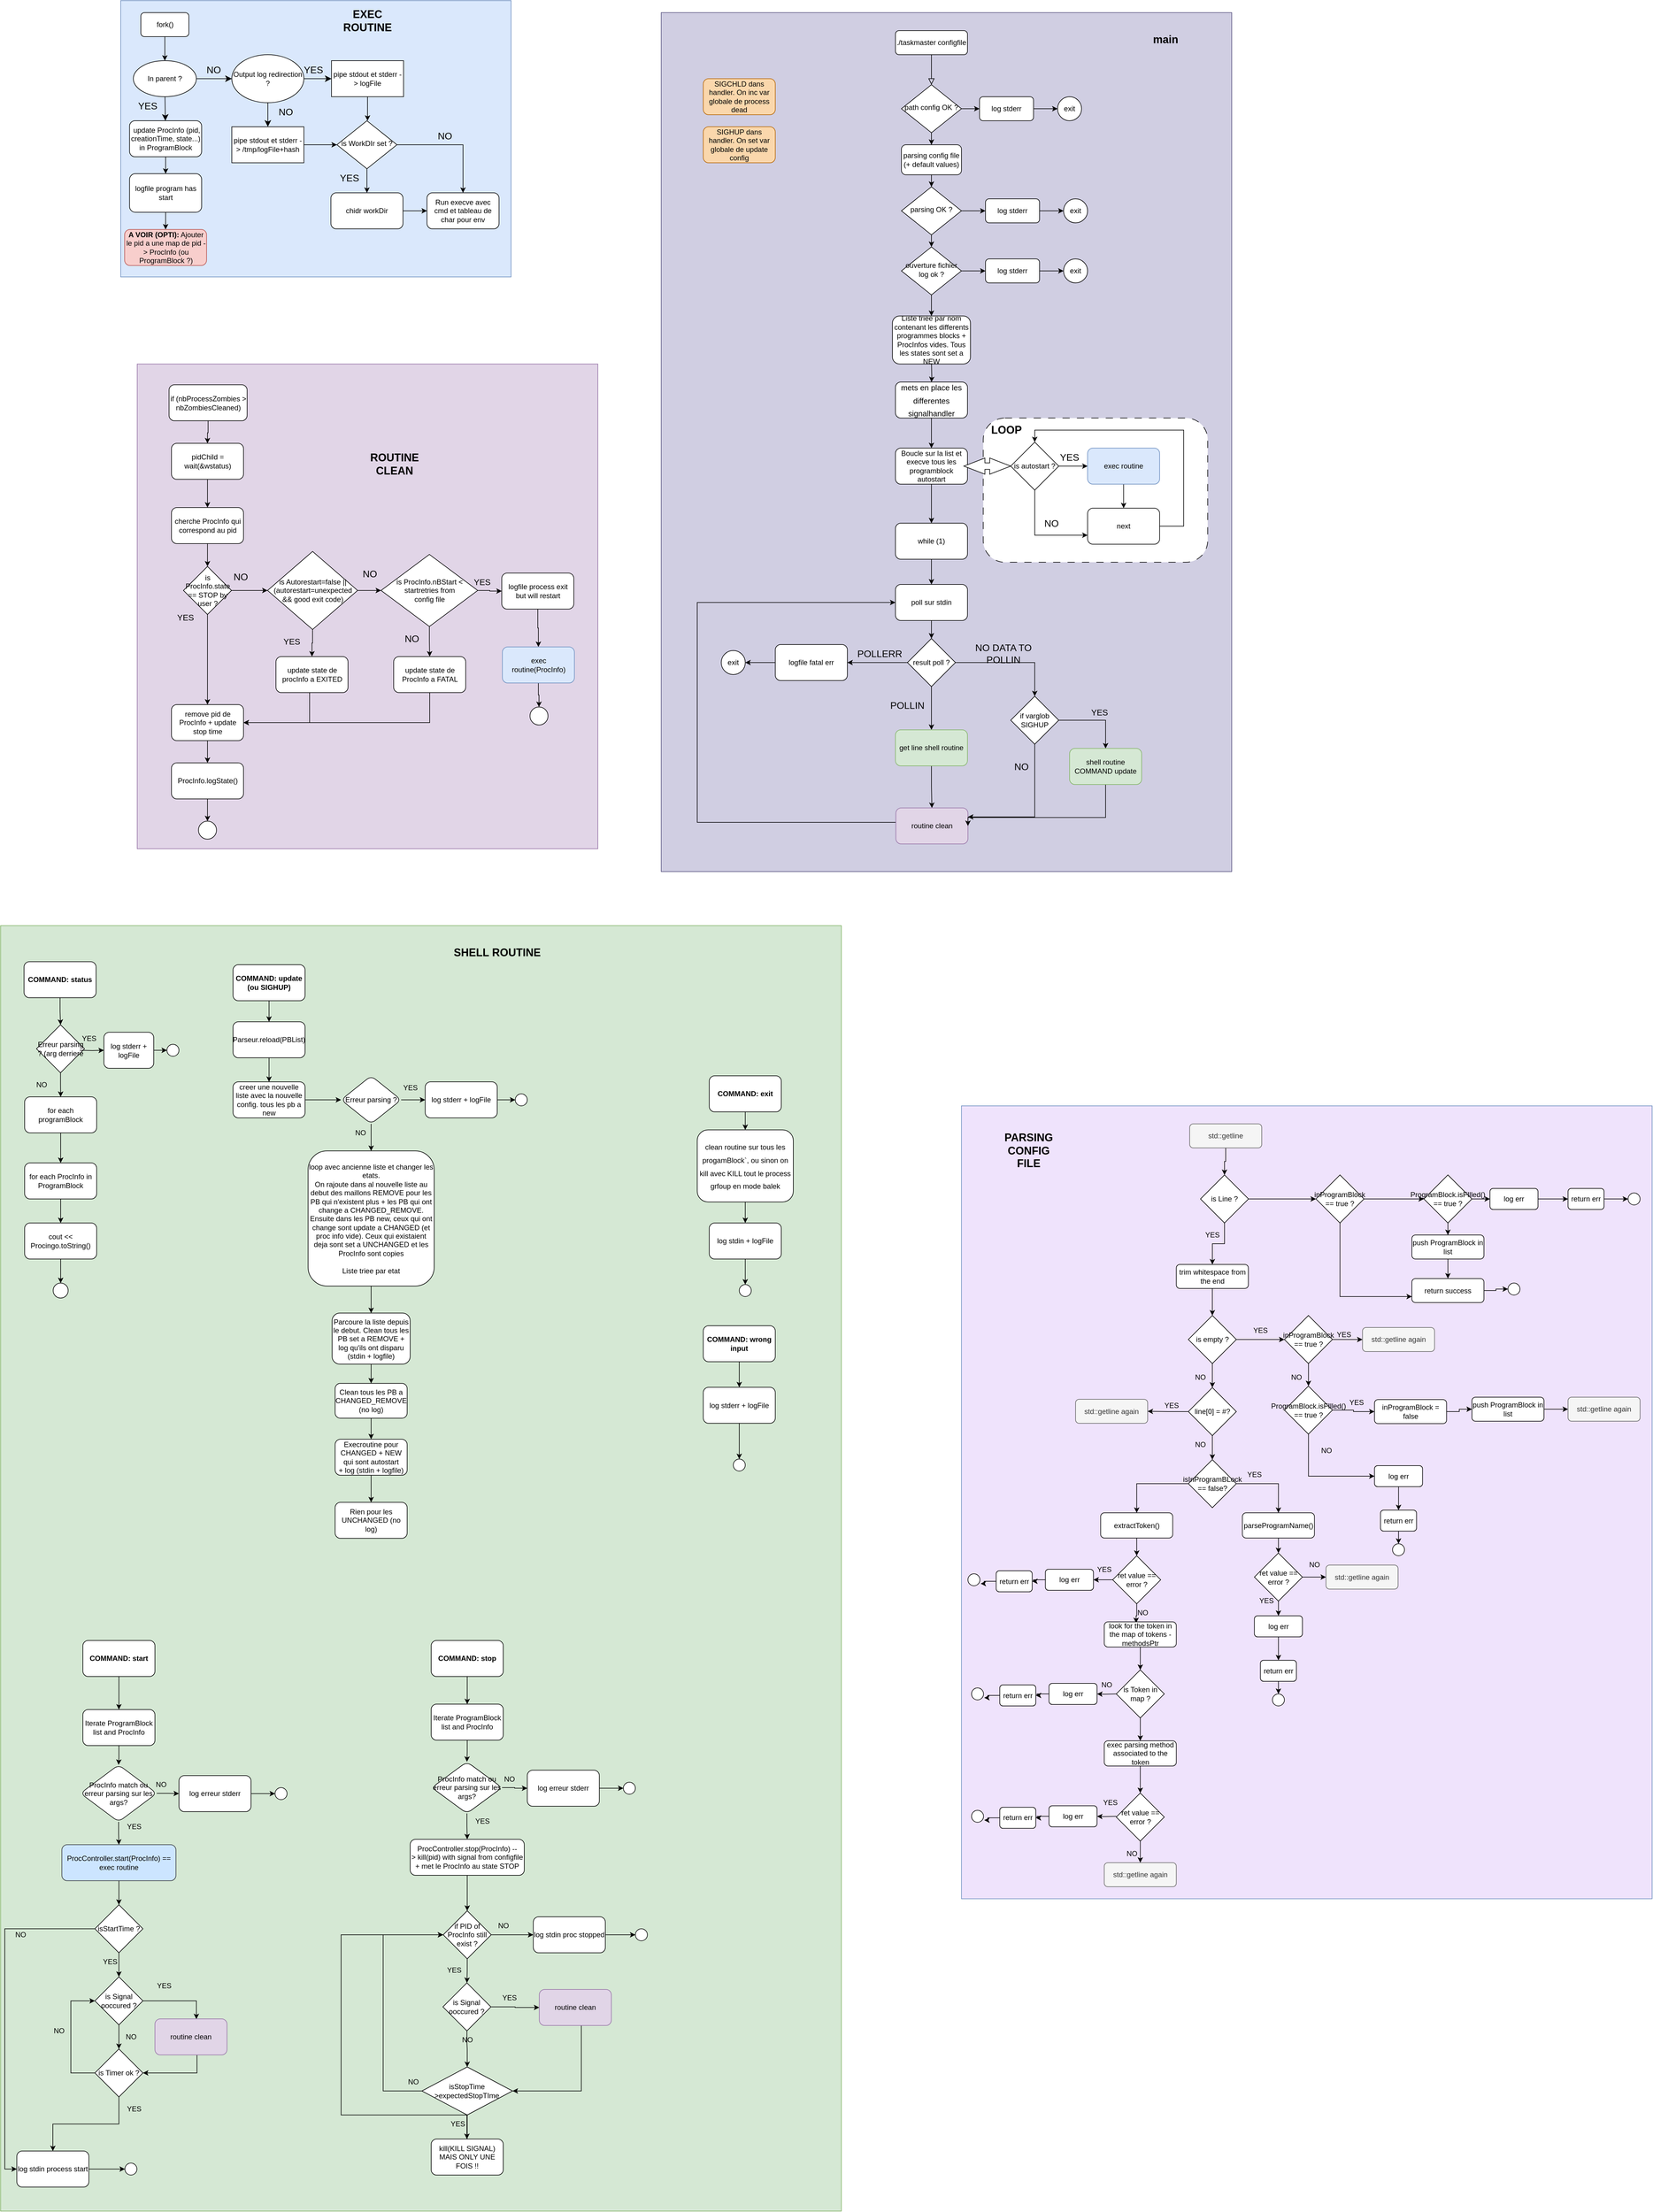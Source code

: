 <mxfile version="20.8.20" type="github">
  <diagram id="C5RBs43oDa-KdzZeNtuy" name="Page-1">
    <mxGraphModel dx="5425" dy="4360" grid="1" gridSize="10" guides="1" tooltips="1" connect="1" arrows="1" fold="1" page="1" pageScale="1" pageWidth="827" pageHeight="1169" math="0" shadow="0">
      <root>
        <mxCell id="WIyWlLk6GJQsqaUBKTNV-0" />
        <mxCell id="WIyWlLk6GJQsqaUBKTNV-1" parent="WIyWlLk6GJQsqaUBKTNV-0" />
        <mxCell id="MUgn7clHWs9jkpnxiwRy-130" value="" style="rounded=0;whiteSpace=wrap;html=1;fontSize=12;fillColor=#EFE3FC;strokeColor=#6c8ebf;" vertex="1" parent="WIyWlLk6GJQsqaUBKTNV-1">
          <mxGeometry x="160" y="360" width="1150" height="1320" as="geometry" />
        </mxCell>
        <mxCell id="24AOHQjXjdO6PKFVd8J3-254" value="" style="rounded=0;whiteSpace=wrap;html=1;fontSize=12;fillColor=#d0cee2;strokeColor=#56517e;" parent="WIyWlLk6GJQsqaUBKTNV-1" vertex="1">
          <mxGeometry x="-340" y="-1460" width="950" height="1430" as="geometry" />
        </mxCell>
        <mxCell id="24AOHQjXjdO6PKFVd8J3-253" value="" style="rounded=0;whiteSpace=wrap;html=1;fontSize=12;fillColor=#d5e8d4;strokeColor=#82b366;" parent="WIyWlLk6GJQsqaUBKTNV-1" vertex="1">
          <mxGeometry x="-1440" y="60" width="1400" height="2140" as="geometry" />
        </mxCell>
        <mxCell id="24AOHQjXjdO6PKFVd8J3-15" value="" style="rounded=1;whiteSpace=wrap;html=1;dashed=1;dashPattern=12 12;" parent="WIyWlLk6GJQsqaUBKTNV-1" vertex="1">
          <mxGeometry x="196.25" y="-785" width="373.75" height="240" as="geometry" />
        </mxCell>
        <mxCell id="WIyWlLk6GJQsqaUBKTNV-2" value="" style="rounded=0;html=1;jettySize=auto;orthogonalLoop=1;fontSize=11;endArrow=block;endFill=0;endSize=8;strokeWidth=1;shadow=0;labelBackgroundColor=none;edgeStyle=orthogonalEdgeStyle;" parent="WIyWlLk6GJQsqaUBKTNV-1" source="WIyWlLk6GJQsqaUBKTNV-3" target="WIyWlLk6GJQsqaUBKTNV-6" edge="1">
          <mxGeometry relative="1" as="geometry" />
        </mxCell>
        <mxCell id="WIyWlLk6GJQsqaUBKTNV-3" value="./taskmaster configfile" style="rounded=1;whiteSpace=wrap;html=1;fontSize=12;glass=0;strokeWidth=1;shadow=0;" parent="WIyWlLk6GJQsqaUBKTNV-1" vertex="1">
          <mxGeometry x="50" y="-1430" width="120" height="40" as="geometry" />
        </mxCell>
        <mxCell id="1nVTeDrVvH9e-G7Lib8P-15" style="edgeStyle=orthogonalEdgeStyle;rounded=0;orthogonalLoop=1;jettySize=auto;html=1;" parent="WIyWlLk6GJQsqaUBKTNV-1" source="WIyWlLk6GJQsqaUBKTNV-6" target="1nVTeDrVvH9e-G7Lib8P-10" edge="1">
          <mxGeometry relative="1" as="geometry" />
        </mxCell>
        <mxCell id="1nVTeDrVvH9e-G7Lib8P-17" style="edgeStyle=orthogonalEdgeStyle;rounded=0;orthogonalLoop=1;jettySize=auto;html=1;" parent="WIyWlLk6GJQsqaUBKTNV-1" source="WIyWlLk6GJQsqaUBKTNV-6" target="1nVTeDrVvH9e-G7Lib8P-16" edge="1">
          <mxGeometry relative="1" as="geometry" />
        </mxCell>
        <mxCell id="WIyWlLk6GJQsqaUBKTNV-6" value="path config OK ?" style="rhombus;whiteSpace=wrap;html=1;shadow=0;fontFamily=Helvetica;fontSize=12;align=center;strokeWidth=1;spacing=6;spacingTop=-4;" parent="WIyWlLk6GJQsqaUBKTNV-1" vertex="1">
          <mxGeometry x="60" y="-1340" width="100" height="80" as="geometry" />
        </mxCell>
        <mxCell id="1nVTeDrVvH9e-G7Lib8P-12" style="edgeStyle=orthogonalEdgeStyle;rounded=0;orthogonalLoop=1;jettySize=auto;html=1;entryX=0;entryY=0.5;entryDx=0;entryDy=0;" parent="WIyWlLk6GJQsqaUBKTNV-1" source="1nVTeDrVvH9e-G7Lib8P-10" target="1nVTeDrVvH9e-G7Lib8P-11" edge="1">
          <mxGeometry relative="1" as="geometry" />
        </mxCell>
        <mxCell id="1nVTeDrVvH9e-G7Lib8P-10" value="log stderr" style="rounded=1;whiteSpace=wrap;html=1;" parent="WIyWlLk6GJQsqaUBKTNV-1" vertex="1">
          <mxGeometry x="190" y="-1320" width="90" height="40" as="geometry" />
        </mxCell>
        <mxCell id="1nVTeDrVvH9e-G7Lib8P-11" value="exit" style="ellipse;whiteSpace=wrap;html=1;aspect=fixed;" parent="WIyWlLk6GJQsqaUBKTNV-1" vertex="1">
          <mxGeometry x="320" y="-1320" width="40" height="40" as="geometry" />
        </mxCell>
        <mxCell id="1nVTeDrVvH9e-G7Lib8P-20" style="edgeStyle=orthogonalEdgeStyle;rounded=0;orthogonalLoop=1;jettySize=auto;html=1;entryX=0.5;entryY=0;entryDx=0;entryDy=0;" parent="WIyWlLk6GJQsqaUBKTNV-1" source="1nVTeDrVvH9e-G7Lib8P-16" target="1nVTeDrVvH9e-G7Lib8P-19" edge="1">
          <mxGeometry relative="1" as="geometry" />
        </mxCell>
        <mxCell id="1nVTeDrVvH9e-G7Lib8P-16" value="parsing config file (+ default values)" style="rounded=1;whiteSpace=wrap;html=1;" parent="WIyWlLk6GJQsqaUBKTNV-1" vertex="1">
          <mxGeometry x="60" y="-1240" width="100" height="50" as="geometry" />
        </mxCell>
        <mxCell id="1nVTeDrVvH9e-G7Lib8P-24" style="edgeStyle=orthogonalEdgeStyle;rounded=0;orthogonalLoop=1;jettySize=auto;html=1;entryX=0;entryY=0.5;entryDx=0;entryDy=0;" parent="WIyWlLk6GJQsqaUBKTNV-1" source="1nVTeDrVvH9e-G7Lib8P-19" target="1nVTeDrVvH9e-G7Lib8P-22" edge="1">
          <mxGeometry relative="1" as="geometry" />
        </mxCell>
        <mxCell id="1nVTeDrVvH9e-G7Lib8P-27" style="edgeStyle=orthogonalEdgeStyle;rounded=0;orthogonalLoop=1;jettySize=auto;html=1;" parent="WIyWlLk6GJQsqaUBKTNV-1" source="1nVTeDrVvH9e-G7Lib8P-19" edge="1">
          <mxGeometry relative="1" as="geometry">
            <mxPoint x="110" y="-1070" as="targetPoint" />
          </mxGeometry>
        </mxCell>
        <mxCell id="1nVTeDrVvH9e-G7Lib8P-19" value="parsing OK ?" style="rhombus;whiteSpace=wrap;html=1;shadow=0;fontFamily=Helvetica;fontSize=12;align=center;strokeWidth=1;spacing=6;spacingTop=-4;" parent="WIyWlLk6GJQsqaUBKTNV-1" vertex="1">
          <mxGeometry x="60" y="-1170" width="100" height="80" as="geometry" />
        </mxCell>
        <mxCell id="1nVTeDrVvH9e-G7Lib8P-21" style="edgeStyle=orthogonalEdgeStyle;rounded=0;orthogonalLoop=1;jettySize=auto;html=1;entryX=0;entryY=0.5;entryDx=0;entryDy=0;" parent="WIyWlLk6GJQsqaUBKTNV-1" source="1nVTeDrVvH9e-G7Lib8P-22" target="1nVTeDrVvH9e-G7Lib8P-23" edge="1">
          <mxGeometry relative="1" as="geometry" />
        </mxCell>
        <mxCell id="1nVTeDrVvH9e-G7Lib8P-22" value="log stderr" style="rounded=1;whiteSpace=wrap;html=1;" parent="WIyWlLk6GJQsqaUBKTNV-1" vertex="1">
          <mxGeometry x="200" y="-1150" width="90" height="40" as="geometry" />
        </mxCell>
        <mxCell id="1nVTeDrVvH9e-G7Lib8P-23" value="exit" style="ellipse;whiteSpace=wrap;html=1;aspect=fixed;" parent="WIyWlLk6GJQsqaUBKTNV-1" vertex="1">
          <mxGeometry x="330" y="-1150" width="40" height="40" as="geometry" />
        </mxCell>
        <mxCell id="1nVTeDrVvH9e-G7Lib8P-33" style="edgeStyle=orthogonalEdgeStyle;rounded=0;orthogonalLoop=1;jettySize=auto;html=1;entryX=0;entryY=0.5;entryDx=0;entryDy=0;" parent="WIyWlLk6GJQsqaUBKTNV-1" source="1nVTeDrVvH9e-G7Lib8P-29" target="1nVTeDrVvH9e-G7Lib8P-31" edge="1">
          <mxGeometry relative="1" as="geometry" />
        </mxCell>
        <mxCell id="1nVTeDrVvH9e-G7Lib8P-35" style="edgeStyle=orthogonalEdgeStyle;rounded=0;orthogonalLoop=1;jettySize=auto;html=1;entryX=0.5;entryY=0;entryDx=0;entryDy=0;" parent="WIyWlLk6GJQsqaUBKTNV-1" source="1nVTeDrVvH9e-G7Lib8P-29" target="1nVTeDrVvH9e-G7Lib8P-34" edge="1">
          <mxGeometry relative="1" as="geometry" />
        </mxCell>
        <mxCell id="1nVTeDrVvH9e-G7Lib8P-29" value="ouverture fichier log ok ?" style="rhombus;whiteSpace=wrap;html=1;shadow=0;fontFamily=Helvetica;fontSize=12;align=center;strokeWidth=1;spacing=6;spacingTop=-4;" parent="WIyWlLk6GJQsqaUBKTNV-1" vertex="1">
          <mxGeometry x="60" y="-1070" width="100" height="80" as="geometry" />
        </mxCell>
        <mxCell id="1nVTeDrVvH9e-G7Lib8P-30" style="edgeStyle=orthogonalEdgeStyle;rounded=0;orthogonalLoop=1;jettySize=auto;html=1;entryX=0;entryY=0.5;entryDx=0;entryDy=0;" parent="WIyWlLk6GJQsqaUBKTNV-1" source="1nVTeDrVvH9e-G7Lib8P-31" edge="1">
          <mxGeometry relative="1" as="geometry">
            <mxPoint x="330" y="-1030" as="targetPoint" />
          </mxGeometry>
        </mxCell>
        <mxCell id="1nVTeDrVvH9e-G7Lib8P-31" value="log stderr" style="rounded=1;whiteSpace=wrap;html=1;" parent="WIyWlLk6GJQsqaUBKTNV-1" vertex="1">
          <mxGeometry x="200" y="-1050" width="90" height="40" as="geometry" />
        </mxCell>
        <mxCell id="1nVTeDrVvH9e-G7Lib8P-32" value="exit" style="ellipse;whiteSpace=wrap;html=1;aspect=fixed;" parent="WIyWlLk6GJQsqaUBKTNV-1" vertex="1">
          <mxGeometry x="330" y="-1050" width="40" height="40" as="geometry" />
        </mxCell>
        <mxCell id="sTv_rqXhLP0WjTrf8mXj-34" value="" style="edgeStyle=orthogonalEdgeStyle;rounded=0;orthogonalLoop=1;jettySize=auto;html=1;fontSize=13;" parent="WIyWlLk6GJQsqaUBKTNV-1" target="sTv_rqXhLP0WjTrf8mXj-32" edge="1">
          <mxGeometry relative="1" as="geometry">
            <mxPoint x="110.059" y="-875.0" as="sourcePoint" />
          </mxGeometry>
        </mxCell>
        <mxCell id="1nVTeDrVvH9e-G7Lib8P-34" value="Liste triee par nom contenant les differents programmes blocks + ProcInfos vides. Tous les states sont set a NEW" style="rounded=1;whiteSpace=wrap;html=1;" parent="WIyWlLk6GJQsqaUBKTNV-1" vertex="1">
          <mxGeometry x="45" y="-955" width="130" height="80" as="geometry" />
        </mxCell>
        <mxCell id="24AOHQjXjdO6PKFVd8J3-36" style="edgeStyle=orthogonalEdgeStyle;rounded=0;orthogonalLoop=1;jettySize=auto;html=1;entryX=0.5;entryY=0;entryDx=0;entryDy=0;" parent="WIyWlLk6GJQsqaUBKTNV-1" source="1nVTeDrVvH9e-G7Lib8P-36" target="24AOHQjXjdO6PKFVd8J3-35" edge="1">
          <mxGeometry relative="1" as="geometry" />
        </mxCell>
        <mxCell id="1nVTeDrVvH9e-G7Lib8P-36" value="Boucle sur la list et execve tous les programblock autostart" style="rounded=1;whiteSpace=wrap;html=1;" parent="WIyWlLk6GJQsqaUBKTNV-1" vertex="1">
          <mxGeometry x="50" y="-735" width="120" height="60" as="geometry" />
        </mxCell>
        <mxCell id="g4wSuLge-UcQwrbtuEH5-23" style="edgeStyle=orthogonalEdgeStyle;rounded=0;orthogonalLoop=1;jettySize=auto;html=1;fontSize=12;" parent="WIyWlLk6GJQsqaUBKTNV-1" source="sTv_rqXhLP0WjTrf8mXj-32" edge="1">
          <mxGeometry relative="1" as="geometry">
            <mxPoint x="110" y="-735" as="targetPoint" />
          </mxGeometry>
        </mxCell>
        <mxCell id="sTv_rqXhLP0WjTrf8mXj-32" value="&lt;font style=&quot;font-size: 13px;&quot;&gt;mets en place les differentes signalhandler&lt;/font&gt;" style="rounded=1;whiteSpace=wrap;html=1;fontSize=18;" parent="WIyWlLk6GJQsqaUBKTNV-1" vertex="1">
          <mxGeometry x="50" y="-845" width="120" height="60" as="geometry" />
        </mxCell>
        <mxCell id="sTv_rqXhLP0WjTrf8mXj-37" value="" style="html=1;shadow=0;dashed=0;align=center;verticalAlign=middle;shape=mxgraph.arrows2.twoWayArrow;dy=0.6;dx=35;fontSize=13;" parent="WIyWlLk6GJQsqaUBKTNV-1" vertex="1">
          <mxGeometry x="164" y="-718.5" width="78" height="27" as="geometry" />
        </mxCell>
        <mxCell id="g4wSuLge-UcQwrbtuEH5-107" value="" style="rounded=0;whiteSpace=wrap;html=1;fontSize=14;fillColor=#e1d5e7;strokeColor=#9673a6;" parent="WIyWlLk6GJQsqaUBKTNV-1" vertex="1">
          <mxGeometry x="-1212.5" y="-875" width="767" height="807" as="geometry" />
        </mxCell>
        <mxCell id="g4wSuLge-UcQwrbtuEH5-81" value="&lt;b&gt;&lt;font style=&quot;font-size: 18px;&quot;&gt;ROUTINE CLEAN&lt;/font&gt;&lt;/b&gt;" style="text;strokeColor=none;align=center;fillColor=none;html=1;verticalAlign=middle;whiteSpace=wrap;rounded=0;fontSize=12;" parent="WIyWlLk6GJQsqaUBKTNV-1" vertex="1">
          <mxGeometry x="-855.5" y="-723" width="142" height="30" as="geometry" />
        </mxCell>
        <mxCell id="24AOHQjXjdO6PKFVd8J3-9" style="edgeStyle=orthogonalEdgeStyle;rounded=0;orthogonalLoop=1;jettySize=auto;html=1;entryX=0;entryY=0.75;entryDx=0;entryDy=0;" parent="WIyWlLk6GJQsqaUBKTNV-1" source="24AOHQjXjdO6PKFVd8J3-6" target="24AOHQjXjdO6PKFVd8J3-7" edge="1">
          <mxGeometry relative="1" as="geometry">
            <Array as="points">
              <mxPoint x="282" y="-590" />
            </Array>
          </mxGeometry>
        </mxCell>
        <mxCell id="24AOHQjXjdO6PKFVd8J3-10" style="edgeStyle=orthogonalEdgeStyle;rounded=0;orthogonalLoop=1;jettySize=auto;html=1;entryX=0;entryY=0.5;entryDx=0;entryDy=0;" parent="WIyWlLk6GJQsqaUBKTNV-1" source="24AOHQjXjdO6PKFVd8J3-6" target="24AOHQjXjdO6PKFVd8J3-8" edge="1">
          <mxGeometry relative="1" as="geometry" />
        </mxCell>
        <mxCell id="24AOHQjXjdO6PKFVd8J3-6" value="is autostart ?" style="rhombus;whiteSpace=wrap;html=1;" parent="WIyWlLk6GJQsqaUBKTNV-1" vertex="1">
          <mxGeometry x="242" y="-745" width="80" height="80" as="geometry" />
        </mxCell>
        <mxCell id="24AOHQjXjdO6PKFVd8J3-12" style="edgeStyle=orthogonalEdgeStyle;rounded=0;orthogonalLoop=1;jettySize=auto;html=1;entryX=0.5;entryY=0;entryDx=0;entryDy=0;" parent="WIyWlLk6GJQsqaUBKTNV-1" source="24AOHQjXjdO6PKFVd8J3-7" target="24AOHQjXjdO6PKFVd8J3-6" edge="1">
          <mxGeometry relative="1" as="geometry">
            <mxPoint x="520" y="-775" as="targetPoint" />
            <Array as="points">
              <mxPoint x="530" y="-605" />
              <mxPoint x="530" y="-765" />
              <mxPoint x="282" y="-765" />
            </Array>
          </mxGeometry>
        </mxCell>
        <mxCell id="24AOHQjXjdO6PKFVd8J3-7" value="next" style="rounded=1;whiteSpace=wrap;html=1;" parent="WIyWlLk6GJQsqaUBKTNV-1" vertex="1">
          <mxGeometry x="370" y="-635" width="120" height="60" as="geometry" />
        </mxCell>
        <mxCell id="24AOHQjXjdO6PKFVd8J3-11" style="edgeStyle=orthogonalEdgeStyle;rounded=0;orthogonalLoop=1;jettySize=auto;html=1;" parent="WIyWlLk6GJQsqaUBKTNV-1" source="24AOHQjXjdO6PKFVd8J3-8" target="24AOHQjXjdO6PKFVd8J3-7" edge="1">
          <mxGeometry relative="1" as="geometry" />
        </mxCell>
        <mxCell id="24AOHQjXjdO6PKFVd8J3-8" value="exec routine" style="rounded=1;whiteSpace=wrap;html=1;fillColor=#dae8fc;strokeColor=#6c8ebf;" parent="WIyWlLk6GJQsqaUBKTNV-1" vertex="1">
          <mxGeometry x="370" y="-735" width="120" height="60" as="geometry" />
        </mxCell>
        <mxCell id="24AOHQjXjdO6PKFVd8J3-13" value="YES" style="text;strokeColor=none;fillColor=none;html=1;align=center;verticalAlign=middle;whiteSpace=wrap;rounded=0;fontSize=16;" parent="WIyWlLk6GJQsqaUBKTNV-1" vertex="1">
          <mxGeometry x="310" y="-735" width="60" height="30" as="geometry" />
        </mxCell>
        <mxCell id="24AOHQjXjdO6PKFVd8J3-14" value="NO" style="text;strokeColor=none;fillColor=none;html=1;align=center;verticalAlign=middle;whiteSpace=wrap;rounded=0;fontSize=16;" parent="WIyWlLk6GJQsqaUBKTNV-1" vertex="1">
          <mxGeometry x="280" y="-625" width="60" height="30" as="geometry" />
        </mxCell>
        <mxCell id="24AOHQjXjdO6PKFVd8J3-16" value="&lt;font style=&quot;font-size: 18px;&quot;&gt;&lt;b&gt;LOOP&lt;/b&gt;&lt;/font&gt;" style="text;strokeColor=none;align=center;fillColor=none;html=1;verticalAlign=middle;whiteSpace=wrap;rounded=0;" parent="WIyWlLk6GJQsqaUBKTNV-1" vertex="1">
          <mxGeometry x="210" y="-775" width="50" height="20" as="geometry" />
        </mxCell>
        <mxCell id="g4wSuLge-UcQwrbtuEH5-9" value="" style="rounded=0;whiteSpace=wrap;html=1;fillColor=#dae8fc;strokeColor=#6c8ebf;container=1;" parent="WIyWlLk6GJQsqaUBKTNV-1" vertex="1">
          <mxGeometry x="-1240" y="-1480" width="650" height="460" as="geometry">
            <mxRectangle x="793" y="95" width="50" height="40" as="alternateBounds" />
          </mxGeometry>
        </mxCell>
        <mxCell id="24AOHQjXjdO6PKFVd8J3-19" style="edgeStyle=orthogonalEdgeStyle;rounded=0;orthogonalLoop=1;jettySize=auto;html=1;entryX=0.5;entryY=0;entryDx=0;entryDy=0;" parent="g4wSuLge-UcQwrbtuEH5-9" source="24AOHQjXjdO6PKFVd8J3-17" target="sTv_rqXhLP0WjTrf8mXj-12" edge="1">
          <mxGeometry relative="1" as="geometry" />
        </mxCell>
        <mxCell id="24AOHQjXjdO6PKFVd8J3-17" value="logfile program has start" style="rounded=1;whiteSpace=wrap;html=1;" parent="g4wSuLge-UcQwrbtuEH5-9" vertex="1">
          <mxGeometry x="14.75" y="288.186" width="120" height="64.186" as="geometry" />
        </mxCell>
        <mxCell id="sTv_rqXhLP0WjTrf8mXj-12" value="&lt;b&gt;A VOIR (OPTI):&lt;/b&gt; Ajouter le pid a une map de pid -&amp;gt; ProcInfo (ou ProgramBlock ?)" style="rounded=1;whiteSpace=wrap;html=1;fontSize=12;fillColor=#f8cecc;strokeColor=#b85450;" parent="g4wSuLge-UcQwrbtuEH5-9" vertex="1">
          <mxGeometry x="6.5" y="381" width="136.5" height="60" as="geometry" />
        </mxCell>
        <mxCell id="sTv_rqXhLP0WjTrf8mXj-1" value="&lt;div&gt;fork()&lt;/div&gt;" style="rounded=1;whiteSpace=wrap;html=1;fontSize=12;glass=0;strokeWidth=1;shadow=0;" parent="WIyWlLk6GJQsqaUBKTNV-1" vertex="1">
          <mxGeometry x="-1206.5" y="-1460" width="80" height="40" as="geometry" />
        </mxCell>
        <mxCell id="sTv_rqXhLP0WjTrf8mXj-4" value="In parent ?" style="ellipse;whiteSpace=wrap;html=1;fontSize=12;" parent="WIyWlLk6GJQsqaUBKTNV-1" vertex="1">
          <mxGeometry x="-1219" y="-1380" width="105" height="60" as="geometry" />
        </mxCell>
        <mxCell id="g4wSuLge-UcQwrbtuEH5-7" style="edgeStyle=orthogonalEdgeStyle;rounded=0;orthogonalLoop=1;jettySize=auto;html=1;fontSize=12;" parent="WIyWlLk6GJQsqaUBKTNV-1" source="sTv_rqXhLP0WjTrf8mXj-1" target="sTv_rqXhLP0WjTrf8mXj-4" edge="1">
          <mxGeometry relative="1" as="geometry" />
        </mxCell>
        <mxCell id="sTv_rqXhLP0WjTrf8mXj-8" value="NO" style="text;strokeColor=none;fillColor=none;html=1;align=center;verticalAlign=middle;whiteSpace=wrap;rounded=0;fontSize=16;" parent="WIyWlLk6GJQsqaUBKTNV-1" vertex="1">
          <mxGeometry x="-1114" y="-1380" width="57.5" height="30" as="geometry" />
        </mxCell>
        <mxCell id="24AOHQjXjdO6PKFVd8J3-18" style="edgeStyle=orthogonalEdgeStyle;rounded=0;orthogonalLoop=1;jettySize=auto;html=1;" parent="WIyWlLk6GJQsqaUBKTNV-1" source="sTv_rqXhLP0WjTrf8mXj-10" target="24AOHQjXjdO6PKFVd8J3-17" edge="1">
          <mxGeometry relative="1" as="geometry" />
        </mxCell>
        <mxCell id="sTv_rqXhLP0WjTrf8mXj-10" value="&amp;nbsp;update ProcInfo (pid, creationTime, state...) in ProgramBlock" style="rounded=1;whiteSpace=wrap;html=1;fontSize=12;" parent="WIyWlLk6GJQsqaUBKTNV-1" vertex="1">
          <mxGeometry x="-1225.25" y="-1280" width="120" height="60" as="geometry" />
        </mxCell>
        <mxCell id="sTv_rqXhLP0WjTrf8mXj-3" value="" style="edgeStyle=none;curved=1;rounded=0;orthogonalLoop=1;jettySize=auto;html=1;fontSize=12;startSize=8;endSize=8;" parent="WIyWlLk6GJQsqaUBKTNV-1" source="sTv_rqXhLP0WjTrf8mXj-4" target="sTv_rqXhLP0WjTrf8mXj-10" edge="1">
          <mxGeometry relative="1" as="geometry" />
        </mxCell>
        <mxCell id="sTv_rqXhLP0WjTrf8mXj-11" value="&lt;div&gt;YES&lt;/div&gt;" style="text;strokeColor=none;fillColor=none;html=1;align=center;verticalAlign=middle;whiteSpace=wrap;rounded=0;fontSize=16;" parent="WIyWlLk6GJQsqaUBKTNV-1" vertex="1">
          <mxGeometry x="-1225.25" y="-1320" width="60" height="30" as="geometry" />
        </mxCell>
        <mxCell id="sTv_rqXhLP0WjTrf8mXj-16" value="Output log redirection ?" style="ellipse;whiteSpace=wrap;html=1;fontSize=12;" parent="WIyWlLk6GJQsqaUBKTNV-1" vertex="1">
          <mxGeometry x="-1055" y="-1390" width="120" height="80" as="geometry" />
        </mxCell>
        <mxCell id="sTv_rqXhLP0WjTrf8mXj-2" value="" style="edgeStyle=none;curved=1;rounded=0;orthogonalLoop=1;jettySize=auto;html=1;fontSize=12;startSize=8;endSize=8;entryX=0;entryY=0.5;entryDx=0;entryDy=0;" parent="WIyWlLk6GJQsqaUBKTNV-1" source="sTv_rqXhLP0WjTrf8mXj-4" target="sTv_rqXhLP0WjTrf8mXj-16" edge="1">
          <mxGeometry relative="1" as="geometry">
            <mxPoint x="-1186.5" y="-1790" as="targetPoint" />
          </mxGeometry>
        </mxCell>
        <mxCell id="g4wSuLge-UcQwrbtuEH5-11" style="edgeStyle=orthogonalEdgeStyle;rounded=0;orthogonalLoop=1;jettySize=auto;html=1;entryX=0.5;entryY=0;entryDx=0;entryDy=0;fontSize=12;" parent="WIyWlLk6GJQsqaUBKTNV-1" source="sTv_rqXhLP0WjTrf8mXj-18" edge="1">
          <mxGeometry relative="1" as="geometry">
            <mxPoint x="-829" y="-1280" as="targetPoint" />
          </mxGeometry>
        </mxCell>
        <mxCell id="sTv_rqXhLP0WjTrf8mXj-18" value="pipe stdout et stderr -&amp;gt; logFile" style="rounded=0;whiteSpace=wrap;html=1;fontSize=12;" parent="WIyWlLk6GJQsqaUBKTNV-1" vertex="1">
          <mxGeometry x="-889" y="-1380" width="120" height="60" as="geometry" />
        </mxCell>
        <mxCell id="sTv_rqXhLP0WjTrf8mXj-14" value="" style="edgeStyle=none;curved=1;rounded=0;orthogonalLoop=1;jettySize=auto;html=1;fontSize=12;startSize=8;endSize=8;" parent="WIyWlLk6GJQsqaUBKTNV-1" source="sTv_rqXhLP0WjTrf8mXj-16" target="sTv_rqXhLP0WjTrf8mXj-18" edge="1">
          <mxGeometry relative="1" as="geometry" />
        </mxCell>
        <mxCell id="sTv_rqXhLP0WjTrf8mXj-19" value="YES" style="text;strokeColor=none;fillColor=none;html=1;align=center;verticalAlign=middle;whiteSpace=wrap;rounded=0;fontSize=16;" parent="WIyWlLk6GJQsqaUBKTNV-1" vertex="1">
          <mxGeometry x="-949" y="-1380" width="60" height="30" as="geometry" />
        </mxCell>
        <mxCell id="sTv_rqXhLP0WjTrf8mXj-21" value="pipe stdout et stderr -&amp;gt; /tmp/logFile+hash" style="rounded=0;whiteSpace=wrap;html=1;fontSize=12;" parent="WIyWlLk6GJQsqaUBKTNV-1" vertex="1">
          <mxGeometry x="-1055" y="-1270" width="120" height="60" as="geometry" />
        </mxCell>
        <mxCell id="sTv_rqXhLP0WjTrf8mXj-15" value="" style="edgeStyle=none;curved=1;rounded=0;orthogonalLoop=1;jettySize=auto;html=1;fontSize=12;startSize=8;endSize=8;" parent="WIyWlLk6GJQsqaUBKTNV-1" source="sTv_rqXhLP0WjTrf8mXj-16" target="sTv_rqXhLP0WjTrf8mXj-21" edge="1">
          <mxGeometry relative="1" as="geometry" />
        </mxCell>
        <mxCell id="sTv_rqXhLP0WjTrf8mXj-22" value="NO" style="text;strokeColor=none;fillColor=none;html=1;align=center;verticalAlign=middle;whiteSpace=wrap;rounded=0;fontSize=16;" parent="WIyWlLk6GJQsqaUBKTNV-1" vertex="1">
          <mxGeometry x="-995" y="-1310" width="60" height="30" as="geometry" />
        </mxCell>
        <mxCell id="g4wSuLge-UcQwrbtuEH5-10" value="&lt;font style=&quot;font-size: 18px;&quot;&gt;&lt;b&gt;EXEC ROUTINE&lt;/b&gt;&lt;/font&gt;" style="text;strokeColor=none;align=center;fillColor=none;html=1;verticalAlign=middle;whiteSpace=wrap;rounded=0;" parent="WIyWlLk6GJQsqaUBKTNV-1" vertex="1">
          <mxGeometry x="-859" y="-1461" width="60" height="30" as="geometry" />
        </mxCell>
        <mxCell id="g4wSuLge-UcQwrbtuEH5-13" value="Run execve avec cmd et tableau de char pour env" style="rounded=1;whiteSpace=wrap;html=1;fontSize=12;" parent="WIyWlLk6GJQsqaUBKTNV-1" vertex="1">
          <mxGeometry x="-730" y="-1160" width="120" height="60" as="geometry" />
        </mxCell>
        <mxCell id="g4wSuLge-UcQwrbtuEH5-15" style="edgeStyle=orthogonalEdgeStyle;rounded=0;orthogonalLoop=1;jettySize=auto;html=1;fontSize=12;" parent="WIyWlLk6GJQsqaUBKTNV-1" source="g4wSuLge-UcQwrbtuEH5-14" target="g4wSuLge-UcQwrbtuEH5-13" edge="1">
          <mxGeometry relative="1" as="geometry" />
        </mxCell>
        <mxCell id="g4wSuLge-UcQwrbtuEH5-14" value="is WorkDIr set ?" style="rhombus;whiteSpace=wrap;html=1;shadow=0;fontFamily=Helvetica;fontSize=12;align=center;strokeWidth=1;spacing=6;spacingTop=-4;" parent="WIyWlLk6GJQsqaUBKTNV-1" vertex="1">
          <mxGeometry x="-880" y="-1280" width="100" height="80" as="geometry" />
        </mxCell>
        <mxCell id="g4wSuLge-UcQwrbtuEH5-12" style="edgeStyle=orthogonalEdgeStyle;rounded=0;orthogonalLoop=1;jettySize=auto;html=1;fontSize=12;" parent="WIyWlLk6GJQsqaUBKTNV-1" source="sTv_rqXhLP0WjTrf8mXj-21" target="g4wSuLge-UcQwrbtuEH5-14" edge="1">
          <mxGeometry relative="1" as="geometry">
            <mxPoint x="-889" y="-1250" as="targetPoint" />
          </mxGeometry>
        </mxCell>
        <mxCell id="g4wSuLge-UcQwrbtuEH5-16" value="NO" style="text;strokeColor=none;fillColor=none;html=1;align=center;verticalAlign=middle;whiteSpace=wrap;rounded=0;fontSize=16;" parent="WIyWlLk6GJQsqaUBKTNV-1" vertex="1">
          <mxGeometry x="-730" y="-1270" width="60" height="30" as="geometry" />
        </mxCell>
        <mxCell id="g4wSuLge-UcQwrbtuEH5-19" style="edgeStyle=orthogonalEdgeStyle;rounded=0;orthogonalLoop=1;jettySize=auto;html=1;fontSize=12;" parent="WIyWlLk6GJQsqaUBKTNV-1" source="g4wSuLge-UcQwrbtuEH5-17" target="g4wSuLge-UcQwrbtuEH5-13" edge="1">
          <mxGeometry relative="1" as="geometry" />
        </mxCell>
        <mxCell id="g4wSuLge-UcQwrbtuEH5-17" value="chidr workDir" style="rounded=1;whiteSpace=wrap;html=1;fontSize=12;" parent="WIyWlLk6GJQsqaUBKTNV-1" vertex="1">
          <mxGeometry x="-890" y="-1160" width="120" height="60" as="geometry" />
        </mxCell>
        <mxCell id="g4wSuLge-UcQwrbtuEH5-18" style="edgeStyle=orthogonalEdgeStyle;rounded=0;orthogonalLoop=1;jettySize=auto;html=1;fontSize=12;" parent="WIyWlLk6GJQsqaUBKTNV-1" source="g4wSuLge-UcQwrbtuEH5-14" target="g4wSuLge-UcQwrbtuEH5-17" edge="1">
          <mxGeometry relative="1" as="geometry" />
        </mxCell>
        <mxCell id="g4wSuLge-UcQwrbtuEH5-20" value="&lt;div&gt;YES&lt;/div&gt;" style="text;strokeColor=none;fillColor=none;html=1;align=center;verticalAlign=middle;whiteSpace=wrap;rounded=0;fontSize=16;" parent="WIyWlLk6GJQsqaUBKTNV-1" vertex="1">
          <mxGeometry x="-889" y="-1200" width="60" height="30" as="geometry" />
        </mxCell>
        <mxCell id="24AOHQjXjdO6PKFVd8J3-38" style="edgeStyle=orthogonalEdgeStyle;rounded=0;orthogonalLoop=1;jettySize=auto;html=1;" parent="WIyWlLk6GJQsqaUBKTNV-1" source="24AOHQjXjdO6PKFVd8J3-20" target="24AOHQjXjdO6PKFVd8J3-22" edge="1">
          <mxGeometry relative="1" as="geometry" />
        </mxCell>
        <mxCell id="24AOHQjXjdO6PKFVd8J3-20" value="poll sur stdin" style="rounded=1;whiteSpace=wrap;html=1;" parent="WIyWlLk6GJQsqaUBKTNV-1" vertex="1">
          <mxGeometry x="50" y="-508" width="120" height="60" as="geometry" />
        </mxCell>
        <mxCell id="24AOHQjXjdO6PKFVd8J3-26" style="edgeStyle=orthogonalEdgeStyle;rounded=0;orthogonalLoop=1;jettySize=auto;html=1;entryX=1;entryY=0.5;entryDx=0;entryDy=0;" parent="WIyWlLk6GJQsqaUBKTNV-1" source="24AOHQjXjdO6PKFVd8J3-22" target="24AOHQjXjdO6PKFVd8J3-23" edge="1">
          <mxGeometry relative="1" as="geometry" />
        </mxCell>
        <mxCell id="24AOHQjXjdO6PKFVd8J3-29" style="edgeStyle=orthogonalEdgeStyle;rounded=0;orthogonalLoop=1;jettySize=auto;html=1;" parent="WIyWlLk6GJQsqaUBKTNV-1" source="24AOHQjXjdO6PKFVd8J3-22" target="24AOHQjXjdO6PKFVd8J3-28" edge="1">
          <mxGeometry relative="1" as="geometry">
            <Array as="points">
              <mxPoint x="110" y="-312" />
              <mxPoint x="110" y="-312" />
            </Array>
          </mxGeometry>
        </mxCell>
        <mxCell id="24AOHQjXjdO6PKFVd8J3-225" style="edgeStyle=orthogonalEdgeStyle;rounded=0;orthogonalLoop=1;jettySize=auto;html=1;fontSize=12;" parent="WIyWlLk6GJQsqaUBKTNV-1" source="24AOHQjXjdO6PKFVd8J3-22" target="24AOHQjXjdO6PKFVd8J3-224" edge="1">
          <mxGeometry relative="1" as="geometry" />
        </mxCell>
        <mxCell id="24AOHQjXjdO6PKFVd8J3-22" value="result poll ?" style="rhombus;whiteSpace=wrap;html=1;" parent="WIyWlLk6GJQsqaUBKTNV-1" vertex="1">
          <mxGeometry x="70" y="-418" width="80" height="80" as="geometry" />
        </mxCell>
        <mxCell id="24AOHQjXjdO6PKFVd8J3-25" style="edgeStyle=orthogonalEdgeStyle;rounded=0;orthogonalLoop=1;jettySize=auto;html=1;entryX=1;entryY=0.5;entryDx=0;entryDy=0;" parent="WIyWlLk6GJQsqaUBKTNV-1" source="24AOHQjXjdO6PKFVd8J3-23" target="24AOHQjXjdO6PKFVd8J3-24" edge="1">
          <mxGeometry relative="1" as="geometry" />
        </mxCell>
        <mxCell id="24AOHQjXjdO6PKFVd8J3-23" value="logfile fatal err" style="rounded=1;whiteSpace=wrap;html=1;" parent="WIyWlLk6GJQsqaUBKTNV-1" vertex="1">
          <mxGeometry x="-150" y="-408" width="120" height="60" as="geometry" />
        </mxCell>
        <mxCell id="24AOHQjXjdO6PKFVd8J3-24" value="exit" style="ellipse;whiteSpace=wrap;html=1;aspect=fixed;" parent="WIyWlLk6GJQsqaUBKTNV-1" vertex="1">
          <mxGeometry x="-240" y="-398" width="40" height="40" as="geometry" />
        </mxCell>
        <mxCell id="24AOHQjXjdO6PKFVd8J3-27" value="&lt;div&gt;POLLERR&lt;/div&gt;" style="text;strokeColor=none;fillColor=none;html=1;align=center;verticalAlign=middle;whiteSpace=wrap;rounded=0;fontSize=16;" parent="WIyWlLk6GJQsqaUBKTNV-1" vertex="1">
          <mxGeometry x="-6.25" y="-408" width="60" height="30" as="geometry" />
        </mxCell>
        <mxCell id="24AOHQjXjdO6PKFVd8J3-181" style="edgeStyle=orthogonalEdgeStyle;rounded=0;orthogonalLoop=1;jettySize=auto;html=1;" parent="WIyWlLk6GJQsqaUBKTNV-1" source="24AOHQjXjdO6PKFVd8J3-28" target="24AOHQjXjdO6PKFVd8J3-178" edge="1">
          <mxGeometry relative="1" as="geometry" />
        </mxCell>
        <mxCell id="24AOHQjXjdO6PKFVd8J3-28" value="get line shell routine" style="rounded=1;whiteSpace=wrap;html=1;fillColor=#d5e8d4;strokeColor=#82b366;" parent="WIyWlLk6GJQsqaUBKTNV-1" vertex="1">
          <mxGeometry x="50" y="-266" width="120" height="60" as="geometry" />
        </mxCell>
        <mxCell id="24AOHQjXjdO6PKFVd8J3-30" value="&lt;div&gt;POLLIN&lt;/div&gt;" style="text;strokeColor=none;fillColor=none;html=1;align=center;verticalAlign=middle;whiteSpace=wrap;rounded=0;fontSize=16;" parent="WIyWlLk6GJQsqaUBKTNV-1" vertex="1">
          <mxGeometry x="40" y="-322" width="60" height="30" as="geometry" />
        </mxCell>
        <mxCell id="24AOHQjXjdO6PKFVd8J3-34" value="&lt;div&gt;NO DATA TO POLLIN&lt;/div&gt;" style="text;strokeColor=none;fillColor=none;html=1;align=center;verticalAlign=middle;whiteSpace=wrap;rounded=0;fontSize=16;" parent="WIyWlLk6GJQsqaUBKTNV-1" vertex="1">
          <mxGeometry x="160" y="-408" width="140" height="30" as="geometry" />
        </mxCell>
        <mxCell id="24AOHQjXjdO6PKFVd8J3-180" style="edgeStyle=orthogonalEdgeStyle;rounded=0;orthogonalLoop=1;jettySize=auto;html=1;" parent="WIyWlLk6GJQsqaUBKTNV-1" source="24AOHQjXjdO6PKFVd8J3-35" target="24AOHQjXjdO6PKFVd8J3-20" edge="1">
          <mxGeometry relative="1" as="geometry" />
        </mxCell>
        <mxCell id="24AOHQjXjdO6PKFVd8J3-35" value="while (1)" style="rounded=1;whiteSpace=wrap;html=1;" parent="WIyWlLk6GJQsqaUBKTNV-1" vertex="1">
          <mxGeometry x="50" y="-610" width="120" height="60" as="geometry" />
        </mxCell>
        <mxCell id="24AOHQjXjdO6PKFVd8J3-98" style="edgeStyle=orthogonalEdgeStyle;rounded=0;orthogonalLoop=1;jettySize=auto;html=1;entryX=0.5;entryY=0;entryDx=0;entryDy=0;" parent="WIyWlLk6GJQsqaUBKTNV-1" source="24AOHQjXjdO6PKFVd8J3-41" target="24AOHQjXjdO6PKFVd8J3-97" edge="1">
          <mxGeometry relative="1" as="geometry" />
        </mxCell>
        <mxCell id="24AOHQjXjdO6PKFVd8J3-41" value="COMMAND: start" style="rounded=1;whiteSpace=wrap;html=1;fontStyle=1" parent="WIyWlLk6GJQsqaUBKTNV-1" vertex="1">
          <mxGeometry x="-1303" y="1250" width="120" height="60" as="geometry" />
        </mxCell>
        <mxCell id="24AOHQjXjdO6PKFVd8J3-165" style="edgeStyle=orthogonalEdgeStyle;rounded=0;orthogonalLoop=1;jettySize=auto;html=1;entryX=0.5;entryY=0;entryDx=0;entryDy=0;" parent="WIyWlLk6GJQsqaUBKTNV-1" source="24AOHQjXjdO6PKFVd8J3-42" target="24AOHQjXjdO6PKFVd8J3-143" edge="1">
          <mxGeometry relative="1" as="geometry" />
        </mxCell>
        <mxCell id="24AOHQjXjdO6PKFVd8J3-42" value="COMMAND: stop" style="rounded=1;whiteSpace=wrap;html=1;fontStyle=1" parent="WIyWlLk6GJQsqaUBKTNV-1" vertex="1">
          <mxGeometry x="-723" y="1250" width="120" height="60" as="geometry" />
        </mxCell>
        <mxCell id="24AOHQjXjdO6PKFVd8J3-272" style="edgeStyle=orthogonalEdgeStyle;rounded=0;orthogonalLoop=1;jettySize=auto;html=1;fontSize=12;" parent="WIyWlLk6GJQsqaUBKTNV-1" source="24AOHQjXjdO6PKFVd8J3-43" target="24AOHQjXjdO6PKFVd8J3-265" edge="1">
          <mxGeometry relative="1" as="geometry" />
        </mxCell>
        <mxCell id="24AOHQjXjdO6PKFVd8J3-43" value="COMMAND: status" style="rounded=1;whiteSpace=wrap;html=1;fontStyle=1" parent="WIyWlLk6GJQsqaUBKTNV-1" vertex="1">
          <mxGeometry x="-1401" y="120" width="120" height="60" as="geometry" />
        </mxCell>
        <mxCell id="24AOHQjXjdO6PKFVd8J3-63" value="" style="edgeStyle=orthogonalEdgeStyle;rounded=0;orthogonalLoop=1;jettySize=auto;html=1;" parent="WIyWlLk6GJQsqaUBKTNV-1" source="24AOHQjXjdO6PKFVd8J3-44" target="24AOHQjXjdO6PKFVd8J3-62" edge="1">
          <mxGeometry relative="1" as="geometry" />
        </mxCell>
        <mxCell id="24AOHQjXjdO6PKFVd8J3-44" value="COMMAND: update (ou SIGHUP)" style="rounded=1;whiteSpace=wrap;html=1;fontStyle=1" parent="WIyWlLk6GJQsqaUBKTNV-1" vertex="1">
          <mxGeometry x="-1053" y="125" width="120" height="60" as="geometry" />
        </mxCell>
        <mxCell id="24AOHQjXjdO6PKFVd8J3-259" value="" style="edgeStyle=orthogonalEdgeStyle;rounded=0;orthogonalLoop=1;jettySize=auto;html=1;fontSize=18;" parent="WIyWlLk6GJQsqaUBKTNV-1" source="24AOHQjXjdO6PKFVd8J3-45" edge="1">
          <mxGeometry relative="1" as="geometry">
            <mxPoint x="-200" y="400" as="targetPoint" />
          </mxGeometry>
        </mxCell>
        <mxCell id="24AOHQjXjdO6PKFVd8J3-45" value="COMMAND: exit" style="rounded=1;whiteSpace=wrap;html=1;fontStyle=1" parent="WIyWlLk6GJQsqaUBKTNV-1" vertex="1">
          <mxGeometry x="-260" y="310" width="120" height="60" as="geometry" />
        </mxCell>
        <mxCell id="24AOHQjXjdO6PKFVd8J3-278" style="edgeStyle=orthogonalEdgeStyle;rounded=0;orthogonalLoop=1;jettySize=auto;html=1;fontSize=12;" parent="WIyWlLk6GJQsqaUBKTNV-1" source="24AOHQjXjdO6PKFVd8J3-46" target="24AOHQjXjdO6PKFVd8J3-277" edge="1">
          <mxGeometry relative="1" as="geometry" />
        </mxCell>
        <mxCell id="24AOHQjXjdO6PKFVd8J3-46" value="COMMAND: wrong input" style="rounded=1;whiteSpace=wrap;html=1;fontStyle=1" parent="WIyWlLk6GJQsqaUBKTNV-1" vertex="1">
          <mxGeometry x="-270" y="726" width="120" height="60" as="geometry" />
        </mxCell>
        <mxCell id="24AOHQjXjdO6PKFVd8J3-58" style="edgeStyle=orthogonalEdgeStyle;rounded=0;orthogonalLoop=1;jettySize=auto;html=1;entryX=0.5;entryY=0;entryDx=0;entryDy=0;" parent="WIyWlLk6GJQsqaUBKTNV-1" source="24AOHQjXjdO6PKFVd8J3-49" target="24AOHQjXjdO6PKFVd8J3-50" edge="1">
          <mxGeometry relative="1" as="geometry" />
        </mxCell>
        <mxCell id="24AOHQjXjdO6PKFVd8J3-49" value="for each programBlock" style="rounded=1;whiteSpace=wrap;html=1;" parent="WIyWlLk6GJQsqaUBKTNV-1" vertex="1">
          <mxGeometry x="-1400" y="345" width="120" height="60" as="geometry" />
        </mxCell>
        <mxCell id="24AOHQjXjdO6PKFVd8J3-57" value="" style="edgeStyle=orthogonalEdgeStyle;rounded=0;orthogonalLoop=1;jettySize=auto;html=1;" parent="WIyWlLk6GJQsqaUBKTNV-1" source="24AOHQjXjdO6PKFVd8J3-50" target="24AOHQjXjdO6PKFVd8J3-55" edge="1">
          <mxGeometry relative="1" as="geometry" />
        </mxCell>
        <mxCell id="24AOHQjXjdO6PKFVd8J3-50" value="for each ProcInfo in ProgramBlock" style="rounded=1;whiteSpace=wrap;html=1;" parent="WIyWlLk6GJQsqaUBKTNV-1" vertex="1">
          <mxGeometry x="-1400" y="455" width="120" height="60" as="geometry" />
        </mxCell>
        <mxCell id="24AOHQjXjdO6PKFVd8J3-61" style="edgeStyle=orthogonalEdgeStyle;rounded=0;orthogonalLoop=1;jettySize=auto;html=1;" parent="WIyWlLk6GJQsqaUBKTNV-1" source="24AOHQjXjdO6PKFVd8J3-55" target="24AOHQjXjdO6PKFVd8J3-60" edge="1">
          <mxGeometry relative="1" as="geometry" />
        </mxCell>
        <mxCell id="24AOHQjXjdO6PKFVd8J3-55" value="cout &amp;lt;&amp;lt; Procingo.toString()" style="rounded=1;whiteSpace=wrap;html=1;" parent="WIyWlLk6GJQsqaUBKTNV-1" vertex="1">
          <mxGeometry x="-1400" y="555" width="120" height="60" as="geometry" />
        </mxCell>
        <mxCell id="24AOHQjXjdO6PKFVd8J3-60" value="" style="ellipse;whiteSpace=wrap;html=1;aspect=fixed;" parent="WIyWlLk6GJQsqaUBKTNV-1" vertex="1">
          <mxGeometry x="-1352.5" y="655" width="25" height="25" as="geometry" />
        </mxCell>
        <mxCell id="24AOHQjXjdO6PKFVd8J3-76" value="" style="edgeStyle=orthogonalEdgeStyle;rounded=0;orthogonalLoop=1;jettySize=auto;html=1;" parent="WIyWlLk6GJQsqaUBKTNV-1" source="24AOHQjXjdO6PKFVd8J3-62" target="24AOHQjXjdO6PKFVd8J3-64" edge="1">
          <mxGeometry relative="1" as="geometry" />
        </mxCell>
        <mxCell id="24AOHQjXjdO6PKFVd8J3-62" value="Parseur.reload(PBList)" style="whiteSpace=wrap;html=1;rounded=1;" parent="WIyWlLk6GJQsqaUBKTNV-1" vertex="1">
          <mxGeometry x="-1053" y="220" width="120" height="60" as="geometry" />
        </mxCell>
        <mxCell id="24AOHQjXjdO6PKFVd8J3-66" value="" style="edgeStyle=orthogonalEdgeStyle;rounded=0;orthogonalLoop=1;jettySize=auto;html=1;" parent="WIyWlLk6GJQsqaUBKTNV-1" source="24AOHQjXjdO6PKFVd8J3-64" target="24AOHQjXjdO6PKFVd8J3-65" edge="1">
          <mxGeometry relative="1" as="geometry" />
        </mxCell>
        <mxCell id="24AOHQjXjdO6PKFVd8J3-64" value="creer une nouvelle liste avec la nouvelle config. tous les pb a new" style="whiteSpace=wrap;html=1;rounded=1;" parent="WIyWlLk6GJQsqaUBKTNV-1" vertex="1">
          <mxGeometry x="-1053" y="320" width="120" height="60" as="geometry" />
        </mxCell>
        <mxCell id="24AOHQjXjdO6PKFVd8J3-68" value="" style="edgeStyle=orthogonalEdgeStyle;rounded=0;orthogonalLoop=1;jettySize=auto;html=1;" parent="WIyWlLk6GJQsqaUBKTNV-1" source="24AOHQjXjdO6PKFVd8J3-65" target="24AOHQjXjdO6PKFVd8J3-67" edge="1">
          <mxGeometry relative="1" as="geometry" />
        </mxCell>
        <mxCell id="24AOHQjXjdO6PKFVd8J3-75" value="" style="edgeStyle=orthogonalEdgeStyle;rounded=0;orthogonalLoop=1;jettySize=auto;html=1;" parent="WIyWlLk6GJQsqaUBKTNV-1" source="24AOHQjXjdO6PKFVd8J3-65" target="24AOHQjXjdO6PKFVd8J3-74" edge="1">
          <mxGeometry relative="1" as="geometry" />
        </mxCell>
        <mxCell id="24AOHQjXjdO6PKFVd8J3-65" value="Erreur parsing ?" style="rhombus;whiteSpace=wrap;html=1;rounded=1;" parent="WIyWlLk6GJQsqaUBKTNV-1" vertex="1">
          <mxGeometry x="-873" y="310" width="100" height="80" as="geometry" />
        </mxCell>
        <mxCell id="24AOHQjXjdO6PKFVd8J3-70" value="" style="edgeStyle=orthogonalEdgeStyle;rounded=0;orthogonalLoop=1;jettySize=auto;html=1;" parent="WIyWlLk6GJQsqaUBKTNV-1" source="24AOHQjXjdO6PKFVd8J3-67" target="24AOHQjXjdO6PKFVd8J3-69" edge="1">
          <mxGeometry relative="1" as="geometry" />
        </mxCell>
        <mxCell id="24AOHQjXjdO6PKFVd8J3-67" value="log stderr + logFile" style="whiteSpace=wrap;html=1;rounded=1;" parent="WIyWlLk6GJQsqaUBKTNV-1" vertex="1">
          <mxGeometry x="-733" y="320" width="120" height="60" as="geometry" />
        </mxCell>
        <mxCell id="24AOHQjXjdO6PKFVd8J3-69" value="" style="ellipse;whiteSpace=wrap;html=1;rounded=1;" parent="WIyWlLk6GJQsqaUBKTNV-1" vertex="1">
          <mxGeometry x="-583" y="340" width="20" height="20" as="geometry" />
        </mxCell>
        <mxCell id="24AOHQjXjdO6PKFVd8J3-73" value="YES" style="text;html=1;align=center;verticalAlign=middle;resizable=0;points=[];autosize=1;strokeColor=none;fillColor=none;" parent="WIyWlLk6GJQsqaUBKTNV-1" vertex="1">
          <mxGeometry x="-783" y="315" width="50" height="30" as="geometry" />
        </mxCell>
        <mxCell id="24AOHQjXjdO6PKFVd8J3-78" style="edgeStyle=orthogonalEdgeStyle;rounded=0;orthogonalLoop=1;jettySize=auto;html=1;" parent="WIyWlLk6GJQsqaUBKTNV-1" source="24AOHQjXjdO6PKFVd8J3-74" target="24AOHQjXjdO6PKFVd8J3-77" edge="1">
          <mxGeometry relative="1" as="geometry" />
        </mxCell>
        <mxCell id="24AOHQjXjdO6PKFVd8J3-74" value="loop avec ancienne liste et changer les etats.&lt;br&gt;On rajoute dans al nouvelle liste au debut des maillons REMOVE pour les PB qui n&#39;existent plus + les PB qui ont change a CHANGED_REMOVE.&lt;br&gt;Ensuite dans les PB new, ceux qui ont change sont update a CHANGED (et proc info vide). Ceux qui existaient deja sont set a UNCHANGED et les ProcInfo sont copies&lt;br&gt;&lt;br&gt;Liste triee par etat" style="rounded=1;whiteSpace=wrap;html=1;" parent="WIyWlLk6GJQsqaUBKTNV-1" vertex="1">
          <mxGeometry x="-928" y="435" width="210" height="225" as="geometry" />
        </mxCell>
        <mxCell id="24AOHQjXjdO6PKFVd8J3-80" style="edgeStyle=orthogonalEdgeStyle;rounded=0;orthogonalLoop=1;jettySize=auto;html=1;" parent="WIyWlLk6GJQsqaUBKTNV-1" source="24AOHQjXjdO6PKFVd8J3-77" target="24AOHQjXjdO6PKFVd8J3-79" edge="1">
          <mxGeometry relative="1" as="geometry" />
        </mxCell>
        <mxCell id="24AOHQjXjdO6PKFVd8J3-77" value="Parcoure la liste depuis le debut. Clean tous les PB set a REMOVE + log qu&#39;ils ont disparu (stdin + logfile)" style="rounded=1;whiteSpace=wrap;html=1;" parent="WIyWlLk6GJQsqaUBKTNV-1" vertex="1">
          <mxGeometry x="-888" y="705" width="130" height="85" as="geometry" />
        </mxCell>
        <mxCell id="24AOHQjXjdO6PKFVd8J3-83" style="edgeStyle=orthogonalEdgeStyle;rounded=0;orthogonalLoop=1;jettySize=auto;html=1;" parent="WIyWlLk6GJQsqaUBKTNV-1" source="24AOHQjXjdO6PKFVd8J3-79" target="24AOHQjXjdO6PKFVd8J3-81" edge="1">
          <mxGeometry relative="1" as="geometry" />
        </mxCell>
        <mxCell id="24AOHQjXjdO6PKFVd8J3-79" value="Clean tous les PB a CHANGED_REMOVE (no log)" style="rounded=1;whiteSpace=wrap;html=1;" parent="WIyWlLk6GJQsqaUBKTNV-1" vertex="1">
          <mxGeometry x="-883" y="822" width="120" height="58" as="geometry" />
        </mxCell>
        <mxCell id="24AOHQjXjdO6PKFVd8J3-84" style="edgeStyle=orthogonalEdgeStyle;rounded=0;orthogonalLoop=1;jettySize=auto;html=1;" parent="WIyWlLk6GJQsqaUBKTNV-1" source="24AOHQjXjdO6PKFVd8J3-81" target="24AOHQjXjdO6PKFVd8J3-82" edge="1">
          <mxGeometry relative="1" as="geometry" />
        </mxCell>
        <mxCell id="24AOHQjXjdO6PKFVd8J3-81" value="Execroutine pour CHANGED + NEW qui sont autostart&lt;br&gt;+ log (stdin + logfile)" style="rounded=1;whiteSpace=wrap;html=1;" parent="WIyWlLk6GJQsqaUBKTNV-1" vertex="1">
          <mxGeometry x="-883" y="915" width="120" height="60" as="geometry" />
        </mxCell>
        <mxCell id="24AOHQjXjdO6PKFVd8J3-82" value="Rien pour les UNCHANGED (no log)" style="rounded=1;whiteSpace=wrap;html=1;" parent="WIyWlLk6GJQsqaUBKTNV-1" vertex="1">
          <mxGeometry x="-883" y="1020" width="120" height="60" as="geometry" />
        </mxCell>
        <mxCell id="24AOHQjXjdO6PKFVd8J3-90" value="" style="edgeStyle=orthogonalEdgeStyle;rounded=0;orthogonalLoop=1;jettySize=auto;html=1;" parent="WIyWlLk6GJQsqaUBKTNV-1" source="24AOHQjXjdO6PKFVd8J3-87" target="24AOHQjXjdO6PKFVd8J3-89" edge="1">
          <mxGeometry relative="1" as="geometry" />
        </mxCell>
        <mxCell id="24AOHQjXjdO6PKFVd8J3-93" value="" style="edgeStyle=orthogonalEdgeStyle;rounded=0;orthogonalLoop=1;jettySize=auto;html=1;" parent="WIyWlLk6GJQsqaUBKTNV-1" source="24AOHQjXjdO6PKFVd8J3-87" target="24AOHQjXjdO6PKFVd8J3-92" edge="1">
          <mxGeometry relative="1" as="geometry" />
        </mxCell>
        <mxCell id="24AOHQjXjdO6PKFVd8J3-87" value="ProcInfo match ou erreur parsing sur les args?" style="rhombus;whiteSpace=wrap;html=1;rounded=1;" parent="WIyWlLk6GJQsqaUBKTNV-1" vertex="1">
          <mxGeometry x="-1307" y="1457" width="127" height="95" as="geometry" />
        </mxCell>
        <mxCell id="24AOHQjXjdO6PKFVd8J3-101" style="edgeStyle=orthogonalEdgeStyle;rounded=0;orthogonalLoop=1;jettySize=auto;html=1;entryX=0;entryY=0.5;entryDx=0;entryDy=0;" parent="WIyWlLk6GJQsqaUBKTNV-1" source="24AOHQjXjdO6PKFVd8J3-89" target="24AOHQjXjdO6PKFVd8J3-100" edge="1">
          <mxGeometry relative="1" as="geometry" />
        </mxCell>
        <mxCell id="24AOHQjXjdO6PKFVd8J3-89" value="log erreur stderr" style="whiteSpace=wrap;html=1;rounded=1;" parent="WIyWlLk6GJQsqaUBKTNV-1" vertex="1">
          <mxGeometry x="-1143" y="1475" width="120" height="60" as="geometry" />
        </mxCell>
        <mxCell id="24AOHQjXjdO6PKFVd8J3-91" value="NO" style="text;html=1;align=center;verticalAlign=middle;resizable=0;points=[];autosize=1;strokeColor=none;fillColor=none;" parent="WIyWlLk6GJQsqaUBKTNV-1" vertex="1">
          <mxGeometry x="-1193" y="1475" width="40" height="30" as="geometry" />
        </mxCell>
        <mxCell id="24AOHQjXjdO6PKFVd8J3-106" style="edgeStyle=orthogonalEdgeStyle;rounded=0;orthogonalLoop=1;jettySize=auto;html=1;" parent="WIyWlLk6GJQsqaUBKTNV-1" source="24AOHQjXjdO6PKFVd8J3-92" target="24AOHQjXjdO6PKFVd8J3-102" edge="1">
          <mxGeometry relative="1" as="geometry" />
        </mxCell>
        <mxCell id="24AOHQjXjdO6PKFVd8J3-92" value="ProcController.start(ProcInfo) == exec routine" style="whiteSpace=wrap;html=1;rounded=1;fillColor=#cce5ff;strokeColor=#36393d;" parent="WIyWlLk6GJQsqaUBKTNV-1" vertex="1">
          <mxGeometry x="-1338" y="1590" width="190" height="60" as="geometry" />
        </mxCell>
        <mxCell id="24AOHQjXjdO6PKFVd8J3-94" value="YES" style="text;html=1;align=center;verticalAlign=middle;resizable=0;points=[];autosize=1;strokeColor=none;fillColor=none;" parent="WIyWlLk6GJQsqaUBKTNV-1" vertex="1">
          <mxGeometry x="-1243" y="1545" width="50" height="30" as="geometry" />
        </mxCell>
        <mxCell id="24AOHQjXjdO6PKFVd8J3-99" style="edgeStyle=orthogonalEdgeStyle;rounded=0;orthogonalLoop=1;jettySize=auto;html=1;" parent="WIyWlLk6GJQsqaUBKTNV-1" source="24AOHQjXjdO6PKFVd8J3-97" target="24AOHQjXjdO6PKFVd8J3-87" edge="1">
          <mxGeometry relative="1" as="geometry" />
        </mxCell>
        <mxCell id="24AOHQjXjdO6PKFVd8J3-97" value="Iterate ProgramBlock list and ProcInfo" style="rounded=1;whiteSpace=wrap;html=1;" parent="WIyWlLk6GJQsqaUBKTNV-1" vertex="1">
          <mxGeometry x="-1303" y="1365" width="120" height="60" as="geometry" />
        </mxCell>
        <mxCell id="24AOHQjXjdO6PKFVd8J3-100" value="" style="ellipse;whiteSpace=wrap;html=1;rounded=1;" parent="WIyWlLk6GJQsqaUBKTNV-1" vertex="1">
          <mxGeometry x="-983" y="1495" width="20" height="20" as="geometry" />
        </mxCell>
        <mxCell id="24AOHQjXjdO6PKFVd8J3-107" style="edgeStyle=orthogonalEdgeStyle;rounded=0;orthogonalLoop=1;jettySize=auto;html=1;entryX=0;entryY=0.5;entryDx=0;entryDy=0;" parent="WIyWlLk6GJQsqaUBKTNV-1" source="24AOHQjXjdO6PKFVd8J3-102" target="24AOHQjXjdO6PKFVd8J3-103" edge="1">
          <mxGeometry relative="1" as="geometry">
            <Array as="points">
              <mxPoint x="-1433" y="1730" />
              <mxPoint x="-1433" y="2130" />
            </Array>
          </mxGeometry>
        </mxCell>
        <mxCell id="24AOHQjXjdO6PKFVd8J3-119" style="edgeStyle=orthogonalEdgeStyle;rounded=0;orthogonalLoop=1;jettySize=auto;html=1;entryX=0.5;entryY=0;entryDx=0;entryDy=0;" parent="WIyWlLk6GJQsqaUBKTNV-1" source="24AOHQjXjdO6PKFVd8J3-102" target="24AOHQjXjdO6PKFVd8J3-110" edge="1">
          <mxGeometry relative="1" as="geometry" />
        </mxCell>
        <mxCell id="24AOHQjXjdO6PKFVd8J3-102" value="isStartTime ?" style="rhombus;whiteSpace=wrap;html=1;" parent="WIyWlLk6GJQsqaUBKTNV-1" vertex="1">
          <mxGeometry x="-1283" y="1690" width="80" height="80" as="geometry" />
        </mxCell>
        <mxCell id="24AOHQjXjdO6PKFVd8J3-105" style="edgeStyle=orthogonalEdgeStyle;rounded=0;orthogonalLoop=1;jettySize=auto;html=1;entryX=0;entryY=0.5;entryDx=0;entryDy=0;" parent="WIyWlLk6GJQsqaUBKTNV-1" source="24AOHQjXjdO6PKFVd8J3-103" target="24AOHQjXjdO6PKFVd8J3-104" edge="1">
          <mxGeometry relative="1" as="geometry" />
        </mxCell>
        <mxCell id="24AOHQjXjdO6PKFVd8J3-103" value="log stdin process start" style="rounded=1;whiteSpace=wrap;html=1;" parent="WIyWlLk6GJQsqaUBKTNV-1" vertex="1">
          <mxGeometry x="-1413" y="2100" width="120" height="60" as="geometry" />
        </mxCell>
        <mxCell id="24AOHQjXjdO6PKFVd8J3-104" value="" style="ellipse;whiteSpace=wrap;html=1;rounded=1;" parent="WIyWlLk6GJQsqaUBKTNV-1" vertex="1">
          <mxGeometry x="-1233" y="2120" width="20" height="20" as="geometry" />
        </mxCell>
        <mxCell id="24AOHQjXjdO6PKFVd8J3-108" value="NO" style="text;html=1;align=center;verticalAlign=middle;resizable=0;points=[];autosize=1;strokeColor=none;fillColor=none;" parent="WIyWlLk6GJQsqaUBKTNV-1" vertex="1">
          <mxGeometry x="-1427.25" y="1725" width="40" height="30" as="geometry" />
        </mxCell>
        <mxCell id="24AOHQjXjdO6PKFVd8J3-112" style="edgeStyle=orthogonalEdgeStyle;rounded=0;orthogonalLoop=1;jettySize=auto;html=1;entryX=0.575;entryY=0.007;entryDx=0;entryDy=0;entryPerimeter=0;" parent="WIyWlLk6GJQsqaUBKTNV-1" source="24AOHQjXjdO6PKFVd8J3-110" target="24AOHQjXjdO6PKFVd8J3-111" edge="1">
          <mxGeometry relative="1" as="geometry" />
        </mxCell>
        <mxCell id="24AOHQjXjdO6PKFVd8J3-116" style="edgeStyle=orthogonalEdgeStyle;rounded=0;orthogonalLoop=1;jettySize=auto;html=1;entryX=0.5;entryY=0;entryDx=0;entryDy=0;" parent="WIyWlLk6GJQsqaUBKTNV-1" source="24AOHQjXjdO6PKFVd8J3-110" target="24AOHQjXjdO6PKFVd8J3-117" edge="1">
          <mxGeometry relative="1" as="geometry">
            <mxPoint x="-1243" y="1970.0" as="targetPoint" />
          </mxGeometry>
        </mxCell>
        <mxCell id="24AOHQjXjdO6PKFVd8J3-110" value="is Signal ooccured ?" style="rhombus;whiteSpace=wrap;html=1;" parent="WIyWlLk6GJQsqaUBKTNV-1" vertex="1">
          <mxGeometry x="-1283" y="1810" width="80" height="80" as="geometry" />
        </mxCell>
        <mxCell id="24AOHQjXjdO6PKFVd8J3-115" style="edgeStyle=orthogonalEdgeStyle;rounded=0;orthogonalLoop=1;jettySize=auto;html=1;entryX=1;entryY=0.5;entryDx=0;entryDy=0;" parent="WIyWlLk6GJQsqaUBKTNV-1" source="24AOHQjXjdO6PKFVd8J3-111" target="24AOHQjXjdO6PKFVd8J3-117" edge="1">
          <mxGeometry relative="1" as="geometry">
            <mxPoint x="-1183" y="2000.0" as="targetPoint" />
            <Array as="points">
              <mxPoint x="-1113" y="1970" />
            </Array>
          </mxGeometry>
        </mxCell>
        <mxCell id="24AOHQjXjdO6PKFVd8J3-111" value="routine clean" style="rounded=1;whiteSpace=wrap;html=1;fillColor=#e1d5e7;strokeColor=#9673a6;" parent="WIyWlLk6GJQsqaUBKTNV-1" vertex="1">
          <mxGeometry x="-1183" y="1880" width="120" height="60" as="geometry" />
        </mxCell>
        <mxCell id="24AOHQjXjdO6PKFVd8J3-113" value="YES" style="text;html=1;align=center;verticalAlign=middle;resizable=0;points=[];autosize=1;strokeColor=none;fillColor=none;" parent="WIyWlLk6GJQsqaUBKTNV-1" vertex="1">
          <mxGeometry x="-1193" y="1810" width="50" height="30" as="geometry" />
        </mxCell>
        <mxCell id="24AOHQjXjdO6PKFVd8J3-118" style="edgeStyle=orthogonalEdgeStyle;rounded=0;orthogonalLoop=1;jettySize=auto;html=1;entryX=0;entryY=0.5;entryDx=0;entryDy=0;" parent="WIyWlLk6GJQsqaUBKTNV-1" source="24AOHQjXjdO6PKFVd8J3-117" target="24AOHQjXjdO6PKFVd8J3-110" edge="1">
          <mxGeometry relative="1" as="geometry">
            <mxPoint x="-1333" y="1785.0" as="targetPoint" />
            <Array as="points">
              <mxPoint x="-1323" y="1970.0" />
              <mxPoint x="-1323" y="1850" />
            </Array>
          </mxGeometry>
        </mxCell>
        <mxCell id="24AOHQjXjdO6PKFVd8J3-121" style="edgeStyle=orthogonalEdgeStyle;rounded=0;orthogonalLoop=1;jettySize=auto;html=1;exitX=0.5;exitY=1;exitDx=0;exitDy=0;" parent="WIyWlLk6GJQsqaUBKTNV-1" source="24AOHQjXjdO6PKFVd8J3-117" target="24AOHQjXjdO6PKFVd8J3-103" edge="1">
          <mxGeometry relative="1" as="geometry">
            <mxPoint x="-1243" y="2070" as="targetPoint" />
          </mxGeometry>
        </mxCell>
        <mxCell id="24AOHQjXjdO6PKFVd8J3-117" value="is Timer ok ?" style="rhombus;whiteSpace=wrap;html=1;" parent="WIyWlLk6GJQsqaUBKTNV-1" vertex="1">
          <mxGeometry x="-1283" y="1930.0" width="80" height="80" as="geometry" />
        </mxCell>
        <mxCell id="24AOHQjXjdO6PKFVd8J3-123" value="NO" style="text;html=1;align=center;verticalAlign=middle;resizable=0;points=[];autosize=1;strokeColor=none;fillColor=none;" parent="WIyWlLk6GJQsqaUBKTNV-1" vertex="1">
          <mxGeometry x="-1363" y="1885" width="40" height="30" as="geometry" />
        </mxCell>
        <mxCell id="24AOHQjXjdO6PKFVd8J3-124" value="NO" style="text;html=1;align=center;verticalAlign=middle;resizable=0;points=[];autosize=1;strokeColor=none;fillColor=none;" parent="WIyWlLk6GJQsqaUBKTNV-1" vertex="1">
          <mxGeometry x="-1243" y="1895" width="40" height="30" as="geometry" />
        </mxCell>
        <mxCell id="24AOHQjXjdO6PKFVd8J3-125" value="YES" style="text;html=1;align=center;verticalAlign=middle;resizable=0;points=[];autosize=1;strokeColor=none;fillColor=none;" parent="WIyWlLk6GJQsqaUBKTNV-1" vertex="1">
          <mxGeometry x="-1283" y="1770" width="50" height="30" as="geometry" />
        </mxCell>
        <mxCell id="24AOHQjXjdO6PKFVd8J3-126" value="YES" style="text;html=1;align=center;verticalAlign=middle;resizable=0;points=[];autosize=1;strokeColor=none;fillColor=none;" parent="WIyWlLk6GJQsqaUBKTNV-1" vertex="1">
          <mxGeometry x="-1243" y="2015" width="50" height="30" as="geometry" />
        </mxCell>
        <mxCell id="24AOHQjXjdO6PKFVd8J3-133" value="" style="edgeStyle=orthogonalEdgeStyle;rounded=0;orthogonalLoop=1;jettySize=auto;html=1;" parent="WIyWlLk6GJQsqaUBKTNV-1" source="24AOHQjXjdO6PKFVd8J3-135" target="24AOHQjXjdO6PKFVd8J3-137" edge="1">
          <mxGeometry relative="1" as="geometry" />
        </mxCell>
        <mxCell id="24AOHQjXjdO6PKFVd8J3-134" value="" style="edgeStyle=orthogonalEdgeStyle;rounded=0;orthogonalLoop=1;jettySize=auto;html=1;" parent="WIyWlLk6GJQsqaUBKTNV-1" source="24AOHQjXjdO6PKFVd8J3-135" target="24AOHQjXjdO6PKFVd8J3-140" edge="1">
          <mxGeometry relative="1" as="geometry" />
        </mxCell>
        <mxCell id="24AOHQjXjdO6PKFVd8J3-135" value="ProcInfo match ou erreur parsing sur les args?" style="rhombus;whiteSpace=wrap;html=1;rounded=1;" parent="WIyWlLk6GJQsqaUBKTNV-1" vertex="1">
          <mxGeometry x="-722" y="1452" width="117" height="86" as="geometry" />
        </mxCell>
        <mxCell id="24AOHQjXjdO6PKFVd8J3-136" style="edgeStyle=orthogonalEdgeStyle;rounded=0;orthogonalLoop=1;jettySize=auto;html=1;entryX=0;entryY=0.5;entryDx=0;entryDy=0;" parent="WIyWlLk6GJQsqaUBKTNV-1" source="24AOHQjXjdO6PKFVd8J3-137" target="24AOHQjXjdO6PKFVd8J3-144" edge="1">
          <mxGeometry relative="1" as="geometry" />
        </mxCell>
        <mxCell id="24AOHQjXjdO6PKFVd8J3-137" value="log erreur stderr" style="whiteSpace=wrap;html=1;rounded=1;" parent="WIyWlLk6GJQsqaUBKTNV-1" vertex="1">
          <mxGeometry x="-563" y="1466" width="120" height="60" as="geometry" />
        </mxCell>
        <mxCell id="24AOHQjXjdO6PKFVd8J3-138" value="NO" style="text;html=1;align=center;verticalAlign=middle;resizable=0;points=[];autosize=1;strokeColor=none;fillColor=none;" parent="WIyWlLk6GJQsqaUBKTNV-1" vertex="1">
          <mxGeometry x="-613" y="1466" width="40" height="30" as="geometry" />
        </mxCell>
        <mxCell id="24AOHQjXjdO6PKFVd8J3-238" style="edgeStyle=orthogonalEdgeStyle;rounded=0;orthogonalLoop=1;jettySize=auto;html=1;fontSize=12;" parent="WIyWlLk6GJQsqaUBKTNV-1" source="24AOHQjXjdO6PKFVd8J3-140" target="24AOHQjXjdO6PKFVd8J3-232" edge="1">
          <mxGeometry relative="1" as="geometry" />
        </mxCell>
        <mxCell id="24AOHQjXjdO6PKFVd8J3-140" value="ProcController.stop(ProcInfo) --&amp;gt;&amp;nbsp;kill(pid) with signal from configfile&lt;br&gt;+ met le ProcInfo au state STOP" style="whiteSpace=wrap;html=1;rounded=1;" parent="WIyWlLk6GJQsqaUBKTNV-1" vertex="1">
          <mxGeometry x="-758" y="1581" width="190" height="60" as="geometry" />
        </mxCell>
        <mxCell id="24AOHQjXjdO6PKFVd8J3-141" value="YES" style="text;html=1;align=center;verticalAlign=middle;resizable=0;points=[];autosize=1;strokeColor=none;fillColor=none;" parent="WIyWlLk6GJQsqaUBKTNV-1" vertex="1">
          <mxGeometry x="-663" y="1536" width="50" height="30" as="geometry" />
        </mxCell>
        <mxCell id="24AOHQjXjdO6PKFVd8J3-142" style="edgeStyle=orthogonalEdgeStyle;rounded=0;orthogonalLoop=1;jettySize=auto;html=1;" parent="WIyWlLk6GJQsqaUBKTNV-1" source="24AOHQjXjdO6PKFVd8J3-143" target="24AOHQjXjdO6PKFVd8J3-135" edge="1">
          <mxGeometry relative="1" as="geometry" />
        </mxCell>
        <mxCell id="24AOHQjXjdO6PKFVd8J3-143" value="Iterate ProgramBlock list and ProcInfo" style="rounded=1;whiteSpace=wrap;html=1;" parent="WIyWlLk6GJQsqaUBKTNV-1" vertex="1">
          <mxGeometry x="-723" y="1356" width="120" height="60" as="geometry" />
        </mxCell>
        <mxCell id="24AOHQjXjdO6PKFVd8J3-144" value="" style="ellipse;whiteSpace=wrap;html=1;rounded=1;" parent="WIyWlLk6GJQsqaUBKTNV-1" vertex="1">
          <mxGeometry x="-403" y="1486" width="20" height="20" as="geometry" />
        </mxCell>
        <mxCell id="24AOHQjXjdO6PKFVd8J3-146" style="edgeStyle=orthogonalEdgeStyle;rounded=0;orthogonalLoop=1;jettySize=auto;html=1;entryX=0.5;entryY=0;entryDx=0;entryDy=0;" parent="WIyWlLk6GJQsqaUBKTNV-1" source="24AOHQjXjdO6PKFVd8J3-147" edge="1">
          <mxGeometry relative="1" as="geometry">
            <mxPoint x="-663.52" y="2080" as="targetPoint" />
          </mxGeometry>
        </mxCell>
        <mxCell id="24AOHQjXjdO6PKFVd8J3-239" style="edgeStyle=orthogonalEdgeStyle;rounded=0;orthogonalLoop=1;jettySize=auto;html=1;entryX=0;entryY=0.5;entryDx=0;entryDy=0;fontSize=12;" parent="WIyWlLk6GJQsqaUBKTNV-1" source="24AOHQjXjdO6PKFVd8J3-147" target="24AOHQjXjdO6PKFVd8J3-232" edge="1">
          <mxGeometry relative="1" as="geometry">
            <Array as="points">
              <mxPoint x="-803" y="2000" />
              <mxPoint x="-803" y="1740" />
            </Array>
          </mxGeometry>
        </mxCell>
        <mxCell id="24AOHQjXjdO6PKFVd8J3-147" value="isStopTime &amp;gt;expectedStopTIme" style="rhombus;whiteSpace=wrap;html=1;" parent="WIyWlLk6GJQsqaUBKTNV-1" vertex="1">
          <mxGeometry x="-738.52" y="1960" width="151.03" height="80" as="geometry" />
        </mxCell>
        <mxCell id="24AOHQjXjdO6PKFVd8J3-151" value="NO" style="text;html=1;align=center;verticalAlign=middle;resizable=0;points=[];autosize=1;strokeColor=none;fillColor=none;" parent="WIyWlLk6GJQsqaUBKTNV-1" vertex="1">
          <mxGeometry x="-623" y="1710" width="40" height="30" as="geometry" />
        </mxCell>
        <mxCell id="24AOHQjXjdO6PKFVd8J3-163" value="YES" style="text;html=1;align=center;verticalAlign=middle;resizable=0;points=[];autosize=1;strokeColor=none;fillColor=none;" parent="WIyWlLk6GJQsqaUBKTNV-1" vertex="1">
          <mxGeometry x="-703.52" y="2040" width="50" height="30" as="geometry" />
        </mxCell>
        <mxCell id="24AOHQjXjdO6PKFVd8J3-167" value="SIGCHLD dans handler. On inc var globale de process dead" style="rounded=1;whiteSpace=wrap;html=1;fillColor=#fad7ac;strokeColor=#b46504;" parent="WIyWlLk6GJQsqaUBKTNV-1" vertex="1">
          <mxGeometry x="-270" y="-1350" width="120" height="60" as="geometry" />
        </mxCell>
        <mxCell id="24AOHQjXjdO6PKFVd8J3-170" style="edgeStyle=orthogonalEdgeStyle;rounded=0;orthogonalLoop=1;jettySize=auto;html=1;entryX=0.5;entryY=0;entryDx=0;entryDy=0;" parent="WIyWlLk6GJQsqaUBKTNV-1" source="24AOHQjXjdO6PKFVd8J3-168" target="24AOHQjXjdO6PKFVd8J3-169" edge="1">
          <mxGeometry relative="1" as="geometry" />
        </mxCell>
        <mxCell id="24AOHQjXjdO6PKFVd8J3-168" value="if (nbProcessZombies &amp;gt; nbZombiesCleaned)" style="rounded=1;whiteSpace=wrap;html=1;" parent="WIyWlLk6GJQsqaUBKTNV-1" vertex="1">
          <mxGeometry x="-1159.5" y="-840.5" width="130" height="60" as="geometry" />
        </mxCell>
        <mxCell id="24AOHQjXjdO6PKFVd8J3-172" style="edgeStyle=orthogonalEdgeStyle;rounded=0;orthogonalLoop=1;jettySize=auto;html=1;entryX=0.5;entryY=0;entryDx=0;entryDy=0;" parent="WIyWlLk6GJQsqaUBKTNV-1" source="24AOHQjXjdO6PKFVd8J3-169" target="24AOHQjXjdO6PKFVd8J3-171" edge="1">
          <mxGeometry relative="1" as="geometry" />
        </mxCell>
        <mxCell id="24AOHQjXjdO6PKFVd8J3-169" value="pidChild = wait(&amp;amp;wstatus)" style="rounded=1;whiteSpace=wrap;html=1;" parent="WIyWlLk6GJQsqaUBKTNV-1" vertex="1">
          <mxGeometry x="-1155.5" y="-743" width="120" height="60" as="geometry" />
        </mxCell>
        <mxCell id="24AOHQjXjdO6PKFVd8J3-182" style="edgeStyle=orthogonalEdgeStyle;rounded=0;orthogonalLoop=1;jettySize=auto;html=1;" parent="WIyWlLk6GJQsqaUBKTNV-1" source="24AOHQjXjdO6PKFVd8J3-171" target="24AOHQjXjdO6PKFVd8J3-176" edge="1">
          <mxGeometry relative="1" as="geometry" />
        </mxCell>
        <mxCell id="24AOHQjXjdO6PKFVd8J3-171" value="cherche ProcInfo qui correspond au pid" style="rounded=1;whiteSpace=wrap;html=1;" parent="WIyWlLk6GJQsqaUBKTNV-1" vertex="1">
          <mxGeometry x="-1155.5" y="-636" width="120" height="60" as="geometry" />
        </mxCell>
        <mxCell id="24AOHQjXjdO6PKFVd8J3-184" style="edgeStyle=orthogonalEdgeStyle;rounded=0;orthogonalLoop=1;jettySize=auto;html=1;entryX=0.5;entryY=0;entryDx=0;entryDy=0;" parent="WIyWlLk6GJQsqaUBKTNV-1" source="24AOHQjXjdO6PKFVd8J3-176" target="24AOHQjXjdO6PKFVd8J3-183" edge="1">
          <mxGeometry relative="1" as="geometry" />
        </mxCell>
        <mxCell id="24AOHQjXjdO6PKFVd8J3-187" value="" style="edgeStyle=orthogonalEdgeStyle;rounded=0;orthogonalLoop=1;jettySize=auto;html=1;" parent="WIyWlLk6GJQsqaUBKTNV-1" source="24AOHQjXjdO6PKFVd8J3-176" edge="1">
          <mxGeometry relative="1" as="geometry">
            <mxPoint x="-995.5" y="-498" as="targetPoint" />
          </mxGeometry>
        </mxCell>
        <mxCell id="24AOHQjXjdO6PKFVd8J3-176" value="is ProcInfo.state == STOP by user ?" style="rhombus;whiteSpace=wrap;html=1;" parent="WIyWlLk6GJQsqaUBKTNV-1" vertex="1">
          <mxGeometry x="-1135.5" y="-538" width="80" height="80" as="geometry" />
        </mxCell>
        <mxCell id="24AOHQjXjdO6PKFVd8J3-191" style="edgeStyle=orthogonalEdgeStyle;rounded=0;orthogonalLoop=1;jettySize=auto;html=1;entryX=1;entryY=0.5;entryDx=0;entryDy=0;" parent="WIyWlLk6GJQsqaUBKTNV-1" source="24AOHQjXjdO6PKFVd8J3-177" target="24AOHQjXjdO6PKFVd8J3-183" edge="1">
          <mxGeometry relative="1" as="geometry">
            <Array as="points">
              <mxPoint x="-925.5" y="-278" />
            </Array>
          </mxGeometry>
        </mxCell>
        <mxCell id="24AOHQjXjdO6PKFVd8J3-177" value="update state de procInfo a EXITED" style="rounded=1;whiteSpace=wrap;html=1;" parent="WIyWlLk6GJQsqaUBKTNV-1" vertex="1">
          <mxGeometry x="-981.5" y="-388" width="120" height="60" as="geometry" />
        </mxCell>
        <mxCell id="24AOHQjXjdO6PKFVd8J3-179" style="edgeStyle=orthogonalEdgeStyle;rounded=0;orthogonalLoop=1;jettySize=auto;html=1;entryX=0;entryY=0.5;entryDx=0;entryDy=0;" parent="WIyWlLk6GJQsqaUBKTNV-1" source="24AOHQjXjdO6PKFVd8J3-178" target="24AOHQjXjdO6PKFVd8J3-20" edge="1">
          <mxGeometry relative="1" as="geometry">
            <Array as="points">
              <mxPoint x="-280" y="-112" />
              <mxPoint x="-280" y="-478" />
            </Array>
          </mxGeometry>
        </mxCell>
        <mxCell id="24AOHQjXjdO6PKFVd8J3-178" value="routine clean" style="rounded=1;whiteSpace=wrap;html=1;fillColor=#e1d5e7;strokeColor=#9673a6;" parent="WIyWlLk6GJQsqaUBKTNV-1" vertex="1">
          <mxGeometry x="50.75" y="-136" width="120" height="60" as="geometry" />
        </mxCell>
        <mxCell id="24AOHQjXjdO6PKFVd8J3-205" style="edgeStyle=orthogonalEdgeStyle;rounded=0;orthogonalLoop=1;jettySize=auto;html=1;" parent="WIyWlLk6GJQsqaUBKTNV-1" source="24AOHQjXjdO6PKFVd8J3-183" target="24AOHQjXjdO6PKFVd8J3-204" edge="1">
          <mxGeometry relative="1" as="geometry" />
        </mxCell>
        <mxCell id="24AOHQjXjdO6PKFVd8J3-183" value="remove pid de ProcInfo + update stop time" style="rounded=1;whiteSpace=wrap;html=1;" parent="WIyWlLk6GJQsqaUBKTNV-1" vertex="1">
          <mxGeometry x="-1155.5" y="-308" width="120" height="60" as="geometry" />
        </mxCell>
        <mxCell id="24AOHQjXjdO6PKFVd8J3-185" value="YES" style="text;strokeColor=none;align=center;fillColor=none;html=1;verticalAlign=middle;whiteSpace=wrap;rounded=0;fontSize=14;" parent="WIyWlLk6GJQsqaUBKTNV-1" vertex="1">
          <mxGeometry x="-1162.5" y="-468" width="60" height="30" as="geometry" />
        </mxCell>
        <mxCell id="24AOHQjXjdO6PKFVd8J3-188" value="NO" style="text;strokeColor=none;fillColor=none;html=1;align=center;verticalAlign=middle;whiteSpace=wrap;rounded=0;fontSize=16;" parent="WIyWlLk6GJQsqaUBKTNV-1" vertex="1">
          <mxGeometry x="-1070.5" y="-536.5" width="60" height="30" as="geometry" />
        </mxCell>
        <mxCell id="24AOHQjXjdO6PKFVd8J3-194" style="edgeStyle=orthogonalEdgeStyle;rounded=0;orthogonalLoop=1;jettySize=auto;html=1;entryX=0.5;entryY=0;entryDx=0;entryDy=0;" parent="WIyWlLk6GJQsqaUBKTNV-1" source="24AOHQjXjdO6PKFVd8J3-189" target="24AOHQjXjdO6PKFVd8J3-177" edge="1">
          <mxGeometry relative="1" as="geometry" />
        </mxCell>
        <mxCell id="24AOHQjXjdO6PKFVd8J3-196" style="edgeStyle=orthogonalEdgeStyle;rounded=0;orthogonalLoop=1;jettySize=auto;html=1;" parent="WIyWlLk6GJQsqaUBKTNV-1" source="24AOHQjXjdO6PKFVd8J3-189" target="24AOHQjXjdO6PKFVd8J3-195" edge="1">
          <mxGeometry relative="1" as="geometry" />
        </mxCell>
        <mxCell id="24AOHQjXjdO6PKFVd8J3-189" value="is Autorestart=false || (autorestart=unexpected &amp;amp;&amp;amp; good exit code)" style="rhombus;whiteSpace=wrap;html=1;" parent="WIyWlLk6GJQsqaUBKTNV-1" vertex="1">
          <mxGeometry x="-995.5" y="-563" width="150" height="130" as="geometry" />
        </mxCell>
        <mxCell id="24AOHQjXjdO6PKFVd8J3-192" value="YES" style="text;strokeColor=none;align=center;fillColor=none;html=1;verticalAlign=middle;whiteSpace=wrap;rounded=0;fontSize=14;" parent="WIyWlLk6GJQsqaUBKTNV-1" vertex="1">
          <mxGeometry x="-985.5" y="-428" width="60" height="30" as="geometry" />
        </mxCell>
        <mxCell id="24AOHQjXjdO6PKFVd8J3-201" style="edgeStyle=orthogonalEdgeStyle;rounded=0;orthogonalLoop=1;jettySize=auto;html=1;" parent="WIyWlLk6GJQsqaUBKTNV-1" source="24AOHQjXjdO6PKFVd8J3-195" target="24AOHQjXjdO6PKFVd8J3-199" edge="1">
          <mxGeometry relative="1" as="geometry" />
        </mxCell>
        <mxCell id="24AOHQjXjdO6PKFVd8J3-208" style="edgeStyle=orthogonalEdgeStyle;rounded=0;orthogonalLoop=1;jettySize=auto;html=1;" parent="WIyWlLk6GJQsqaUBKTNV-1" source="24AOHQjXjdO6PKFVd8J3-195" target="24AOHQjXjdO6PKFVd8J3-207" edge="1">
          <mxGeometry relative="1" as="geometry" />
        </mxCell>
        <mxCell id="24AOHQjXjdO6PKFVd8J3-195" value="is ProcInfo.nBStart &amp;lt; startretries from &lt;br&gt;config file" style="rhombus;whiteSpace=wrap;html=1;" parent="WIyWlLk6GJQsqaUBKTNV-1" vertex="1">
          <mxGeometry x="-806.5" y="-558" width="161" height="120" as="geometry" />
        </mxCell>
        <mxCell id="24AOHQjXjdO6PKFVd8J3-197" value="NO" style="text;strokeColor=none;fillColor=none;html=1;align=center;verticalAlign=middle;whiteSpace=wrap;rounded=0;fontSize=16;" parent="WIyWlLk6GJQsqaUBKTNV-1" vertex="1">
          <mxGeometry x="-855.5" y="-541.5" width="60" height="30" as="geometry" />
        </mxCell>
        <mxCell id="24AOHQjXjdO6PKFVd8J3-200" style="edgeStyle=orthogonalEdgeStyle;rounded=0;orthogonalLoop=1;jettySize=auto;html=1;" parent="WIyWlLk6GJQsqaUBKTNV-1" source="24AOHQjXjdO6PKFVd8J3-199" target="24AOHQjXjdO6PKFVd8J3-183" edge="1">
          <mxGeometry relative="1" as="geometry">
            <Array as="points">
              <mxPoint x="-725.5" y="-278" />
            </Array>
          </mxGeometry>
        </mxCell>
        <mxCell id="24AOHQjXjdO6PKFVd8J3-199" value="update state de ProcInfo a FATAL" style="rounded=1;whiteSpace=wrap;html=1;" parent="WIyWlLk6GJQsqaUBKTNV-1" vertex="1">
          <mxGeometry x="-785.5" y="-388" width="120" height="60" as="geometry" />
        </mxCell>
        <mxCell id="24AOHQjXjdO6PKFVd8J3-214" style="edgeStyle=orthogonalEdgeStyle;rounded=0;orthogonalLoop=1;jettySize=auto;html=1;entryX=0.5;entryY=0;entryDx=0;entryDy=0;" parent="WIyWlLk6GJQsqaUBKTNV-1" source="24AOHQjXjdO6PKFVd8J3-204" target="24AOHQjXjdO6PKFVd8J3-212" edge="1">
          <mxGeometry relative="1" as="geometry" />
        </mxCell>
        <mxCell id="24AOHQjXjdO6PKFVd8J3-204" value="ProcInfo.logState()" style="rounded=1;whiteSpace=wrap;html=1;" parent="WIyWlLk6GJQsqaUBKTNV-1" vertex="1">
          <mxGeometry x="-1155.5" y="-211" width="120" height="60" as="geometry" />
        </mxCell>
        <mxCell id="24AOHQjXjdO6PKFVd8J3-206" value="NO" style="text;strokeColor=none;fillColor=none;html=1;align=center;verticalAlign=middle;whiteSpace=wrap;rounded=0;fontSize=16;" parent="WIyWlLk6GJQsqaUBKTNV-1" vertex="1">
          <mxGeometry x="-785.5" y="-433" width="60" height="30" as="geometry" />
        </mxCell>
        <mxCell id="24AOHQjXjdO6PKFVd8J3-215" style="edgeStyle=orthogonalEdgeStyle;rounded=0;orthogonalLoop=1;jettySize=auto;html=1;" parent="WIyWlLk6GJQsqaUBKTNV-1" source="24AOHQjXjdO6PKFVd8J3-207" target="24AOHQjXjdO6PKFVd8J3-210" edge="1">
          <mxGeometry relative="1" as="geometry" />
        </mxCell>
        <mxCell id="24AOHQjXjdO6PKFVd8J3-207" value="logfile process exit but will restart" style="rounded=1;whiteSpace=wrap;html=1;" parent="WIyWlLk6GJQsqaUBKTNV-1" vertex="1">
          <mxGeometry x="-605.5" y="-527" width="120" height="60" as="geometry" />
        </mxCell>
        <mxCell id="24AOHQjXjdO6PKFVd8J3-216" style="edgeStyle=orthogonalEdgeStyle;rounded=0;orthogonalLoop=1;jettySize=auto;html=1;entryX=0.5;entryY=0;entryDx=0;entryDy=0;" parent="WIyWlLk6GJQsqaUBKTNV-1" source="24AOHQjXjdO6PKFVd8J3-210" target="24AOHQjXjdO6PKFVd8J3-211" edge="1">
          <mxGeometry relative="1" as="geometry" />
        </mxCell>
        <mxCell id="24AOHQjXjdO6PKFVd8J3-210" value="exec routine(ProcInfo)" style="rounded=1;whiteSpace=wrap;html=1;fillColor=#dae8fc;strokeColor=#6c8ebf;" parent="WIyWlLk6GJQsqaUBKTNV-1" vertex="1">
          <mxGeometry x="-604.5" y="-404" width="120" height="60" as="geometry" />
        </mxCell>
        <mxCell id="24AOHQjXjdO6PKFVd8J3-211" value="" style="ellipse;whiteSpace=wrap;html=1;aspect=fixed;" parent="WIyWlLk6GJQsqaUBKTNV-1" vertex="1">
          <mxGeometry x="-558.5" y="-304" width="30" height="30" as="geometry" />
        </mxCell>
        <mxCell id="24AOHQjXjdO6PKFVd8J3-212" value="" style="ellipse;whiteSpace=wrap;html=1;aspect=fixed;" parent="WIyWlLk6GJQsqaUBKTNV-1" vertex="1">
          <mxGeometry x="-1110.5" y="-114" width="30" height="30" as="geometry" />
        </mxCell>
        <mxCell id="24AOHQjXjdO6PKFVd8J3-223" value="&lt;b&gt;&lt;font style=&quot;font-size: 18px;&quot;&gt;SHELL ROUTINE&lt;/font&gt;&lt;/b&gt;" style="text;html=1;strokeColor=none;fillColor=none;align=center;verticalAlign=middle;whiteSpace=wrap;rounded=0;" parent="WIyWlLk6GJQsqaUBKTNV-1" vertex="1">
          <mxGeometry x="-718" y="90" width="210" height="30" as="geometry" />
        </mxCell>
        <mxCell id="24AOHQjXjdO6PKFVd8J3-227" style="edgeStyle=orthogonalEdgeStyle;rounded=0;orthogonalLoop=1;jettySize=auto;html=1;entryX=1;entryY=0.25;entryDx=0;entryDy=0;fontSize=12;" parent="WIyWlLk6GJQsqaUBKTNV-1" source="24AOHQjXjdO6PKFVd8J3-224" target="24AOHQjXjdO6PKFVd8J3-178" edge="1">
          <mxGeometry relative="1" as="geometry">
            <Array as="points">
              <mxPoint x="282" y="-121" />
            </Array>
          </mxGeometry>
        </mxCell>
        <mxCell id="24AOHQjXjdO6PKFVd8J3-228" style="edgeStyle=orthogonalEdgeStyle;rounded=0;orthogonalLoop=1;jettySize=auto;html=1;fontSize=12;" parent="WIyWlLk6GJQsqaUBKTNV-1" source="24AOHQjXjdO6PKFVd8J3-224" target="24AOHQjXjdO6PKFVd8J3-226" edge="1">
          <mxGeometry relative="1" as="geometry" />
        </mxCell>
        <mxCell id="24AOHQjXjdO6PKFVd8J3-224" value="if varglob SIGHUP" style="rhombus;whiteSpace=wrap;html=1;fontSize=12;" parent="WIyWlLk6GJQsqaUBKTNV-1" vertex="1">
          <mxGeometry x="242" y="-322" width="80" height="80" as="geometry" />
        </mxCell>
        <mxCell id="24AOHQjXjdO6PKFVd8J3-229" style="edgeStyle=orthogonalEdgeStyle;rounded=0;orthogonalLoop=1;jettySize=auto;html=1;entryX=1;entryY=0.5;entryDx=0;entryDy=0;fontSize=12;" parent="WIyWlLk6GJQsqaUBKTNV-1" source="24AOHQjXjdO6PKFVd8J3-226" target="24AOHQjXjdO6PKFVd8J3-178" edge="1">
          <mxGeometry relative="1" as="geometry">
            <Array as="points">
              <mxPoint x="400" y="-120" />
              <mxPoint x="171" y="-120" />
            </Array>
          </mxGeometry>
        </mxCell>
        <mxCell id="24AOHQjXjdO6PKFVd8J3-226" value="shell routine COMMAND update" style="rounded=1;whiteSpace=wrap;html=1;fontSize=12;fillColor=#d5e8d4;strokeColor=#82b366;" parent="WIyWlLk6GJQsqaUBKTNV-1" vertex="1">
          <mxGeometry x="340" y="-235" width="120" height="60" as="geometry" />
        </mxCell>
        <mxCell id="24AOHQjXjdO6PKFVd8J3-230" value="YES" style="text;strokeColor=none;align=center;fillColor=none;html=1;verticalAlign=middle;whiteSpace=wrap;rounded=0;fontSize=14;" parent="WIyWlLk6GJQsqaUBKTNV-1" vertex="1">
          <mxGeometry x="360" y="-310" width="60" height="30" as="geometry" />
        </mxCell>
        <mxCell id="24AOHQjXjdO6PKFVd8J3-231" value="NO" style="text;strokeColor=none;fillColor=none;html=1;align=center;verticalAlign=middle;whiteSpace=wrap;rounded=0;fontSize=16;" parent="WIyWlLk6GJQsqaUBKTNV-1" vertex="1">
          <mxGeometry x="230" y="-220" width="60" height="30" as="geometry" />
        </mxCell>
        <mxCell id="24AOHQjXjdO6PKFVd8J3-235" style="edgeStyle=orthogonalEdgeStyle;rounded=0;orthogonalLoop=1;jettySize=auto;html=1;entryX=0;entryY=0.5;entryDx=0;entryDy=0;fontSize=12;" parent="WIyWlLk6GJQsqaUBKTNV-1" source="24AOHQjXjdO6PKFVd8J3-232" target="24AOHQjXjdO6PKFVd8J3-234" edge="1">
          <mxGeometry relative="1" as="geometry" />
        </mxCell>
        <mxCell id="24AOHQjXjdO6PKFVd8J3-245" style="edgeStyle=orthogonalEdgeStyle;rounded=0;orthogonalLoop=1;jettySize=auto;html=1;fontSize=12;" parent="WIyWlLk6GJQsqaUBKTNV-1" source="24AOHQjXjdO6PKFVd8J3-232" target="24AOHQjXjdO6PKFVd8J3-243" edge="1">
          <mxGeometry relative="1" as="geometry" />
        </mxCell>
        <mxCell id="24AOHQjXjdO6PKFVd8J3-232" value="if PID of ProcInfo still exist ?" style="rhombus;whiteSpace=wrap;html=1;fontSize=12;" parent="WIyWlLk6GJQsqaUBKTNV-1" vertex="1">
          <mxGeometry x="-703" y="1700" width="80" height="80" as="geometry" />
        </mxCell>
        <mxCell id="24AOHQjXjdO6PKFVd8J3-237" style="edgeStyle=orthogonalEdgeStyle;rounded=0;orthogonalLoop=1;jettySize=auto;html=1;entryX=0;entryY=0.5;entryDx=0;entryDy=0;fontSize=12;" parent="WIyWlLk6GJQsqaUBKTNV-1" source="24AOHQjXjdO6PKFVd8J3-234" target="24AOHQjXjdO6PKFVd8J3-236" edge="1">
          <mxGeometry relative="1" as="geometry" />
        </mxCell>
        <mxCell id="24AOHQjXjdO6PKFVd8J3-234" value="log stdin proc stopped" style="rounded=1;whiteSpace=wrap;html=1;fontSize=12;" parent="WIyWlLk6GJQsqaUBKTNV-1" vertex="1">
          <mxGeometry x="-553" y="1710" width="120" height="60" as="geometry" />
        </mxCell>
        <mxCell id="24AOHQjXjdO6PKFVd8J3-236" value="" style="ellipse;whiteSpace=wrap;html=1;rounded=1;" parent="WIyWlLk6GJQsqaUBKTNV-1" vertex="1">
          <mxGeometry x="-383" y="1730" width="20" height="20" as="geometry" />
        </mxCell>
        <mxCell id="24AOHQjXjdO6PKFVd8J3-240" value="NO" style="text;html=1;align=center;verticalAlign=middle;resizable=0;points=[];autosize=1;strokeColor=none;fillColor=none;" parent="WIyWlLk6GJQsqaUBKTNV-1" vertex="1">
          <mxGeometry x="-773" y="1970" width="40" height="30" as="geometry" />
        </mxCell>
        <mxCell id="24AOHQjXjdO6PKFVd8J3-242" style="edgeStyle=orthogonalEdgeStyle;rounded=0;orthogonalLoop=1;jettySize=auto;html=1;entryX=0;entryY=0.5;entryDx=0;entryDy=0;fontSize=12;" parent="WIyWlLk6GJQsqaUBKTNV-1" source="24AOHQjXjdO6PKFVd8J3-241" target="24AOHQjXjdO6PKFVd8J3-232" edge="1">
          <mxGeometry relative="1" as="geometry">
            <Array as="points">
              <mxPoint x="-873" y="2040" />
              <mxPoint x="-873" y="1740" />
            </Array>
          </mxGeometry>
        </mxCell>
        <mxCell id="24AOHQjXjdO6PKFVd8J3-241" value="kill(KILL SIGNAL) MAIS ONLY UNE FOIS !!" style="rounded=1;whiteSpace=wrap;html=1;fontSize=12;" parent="WIyWlLk6GJQsqaUBKTNV-1" vertex="1">
          <mxGeometry x="-723" y="2080" width="120" height="60" as="geometry" />
        </mxCell>
        <mxCell id="24AOHQjXjdO6PKFVd8J3-246" style="edgeStyle=orthogonalEdgeStyle;rounded=0;orthogonalLoop=1;jettySize=auto;html=1;fontSize=12;" parent="WIyWlLk6GJQsqaUBKTNV-1" source="24AOHQjXjdO6PKFVd8J3-243" target="24AOHQjXjdO6PKFVd8J3-244" edge="1">
          <mxGeometry relative="1" as="geometry" />
        </mxCell>
        <mxCell id="24AOHQjXjdO6PKFVd8J3-247" style="edgeStyle=orthogonalEdgeStyle;rounded=0;orthogonalLoop=1;jettySize=auto;html=1;fontSize=12;startArrow=none;" parent="WIyWlLk6GJQsqaUBKTNV-1" source="24AOHQjXjdO6PKFVd8J3-250" target="24AOHQjXjdO6PKFVd8J3-147" edge="1">
          <mxGeometry relative="1" as="geometry" />
        </mxCell>
        <mxCell id="24AOHQjXjdO6PKFVd8J3-243" value="is Signal ooccured ?" style="rhombus;whiteSpace=wrap;html=1;" parent="WIyWlLk6GJQsqaUBKTNV-1" vertex="1">
          <mxGeometry x="-703.52" y="1820" width="80" height="80" as="geometry" />
        </mxCell>
        <mxCell id="24AOHQjXjdO6PKFVd8J3-248" style="edgeStyle=orthogonalEdgeStyle;rounded=0;orthogonalLoop=1;jettySize=auto;html=1;entryX=1;entryY=0.5;entryDx=0;entryDy=0;fontSize=12;" parent="WIyWlLk6GJQsqaUBKTNV-1" source="24AOHQjXjdO6PKFVd8J3-244" target="24AOHQjXjdO6PKFVd8J3-147" edge="1">
          <mxGeometry relative="1" as="geometry">
            <Array as="points">
              <mxPoint x="-473" y="2000" />
            </Array>
          </mxGeometry>
        </mxCell>
        <mxCell id="24AOHQjXjdO6PKFVd8J3-244" value="routine clean" style="rounded=1;whiteSpace=wrap;html=1;fillColor=#e1d5e7;strokeColor=#9673a6;" parent="WIyWlLk6GJQsqaUBKTNV-1" vertex="1">
          <mxGeometry x="-543" y="1831" width="120" height="60" as="geometry" />
        </mxCell>
        <mxCell id="24AOHQjXjdO6PKFVd8J3-249" value="YES" style="text;html=1;align=center;verticalAlign=middle;resizable=0;points=[];autosize=1;strokeColor=none;fillColor=none;" parent="WIyWlLk6GJQsqaUBKTNV-1" vertex="1">
          <mxGeometry x="-618" y="1830" width="50" height="30" as="geometry" />
        </mxCell>
        <mxCell id="24AOHQjXjdO6PKFVd8J3-251" value="" style="edgeStyle=orthogonalEdgeStyle;rounded=0;orthogonalLoop=1;jettySize=auto;html=1;fontSize=12;endArrow=none;" parent="WIyWlLk6GJQsqaUBKTNV-1" source="24AOHQjXjdO6PKFVd8J3-243" target="24AOHQjXjdO6PKFVd8J3-250" edge="1">
          <mxGeometry relative="1" as="geometry">
            <mxPoint x="-664" y="1900" as="sourcePoint" />
            <mxPoint x="-663" y="1960" as="targetPoint" />
          </mxGeometry>
        </mxCell>
        <mxCell id="24AOHQjXjdO6PKFVd8J3-250" value="NO" style="text;html=1;align=center;verticalAlign=middle;resizable=0;points=[];autosize=1;strokeColor=none;fillColor=none;" parent="WIyWlLk6GJQsqaUBKTNV-1" vertex="1">
          <mxGeometry x="-683" y="1900" width="40" height="30" as="geometry" />
        </mxCell>
        <mxCell id="24AOHQjXjdO6PKFVd8J3-252" value="YES" style="text;html=1;align=center;verticalAlign=middle;resizable=0;points=[];autosize=1;strokeColor=none;fillColor=none;" parent="WIyWlLk6GJQsqaUBKTNV-1" vertex="1">
          <mxGeometry x="-710" y="1784" width="50" height="30" as="geometry" />
        </mxCell>
        <mxCell id="24AOHQjXjdO6PKFVd8J3-255" value="&lt;font style=&quot;font-size: 18px;&quot;&gt;&lt;b&gt;main&lt;/b&gt;&lt;/font&gt;" style="text;html=1;strokeColor=none;fillColor=none;align=center;verticalAlign=middle;whiteSpace=wrap;rounded=0;fontSize=12;" parent="WIyWlLk6GJQsqaUBKTNV-1" vertex="1">
          <mxGeometry x="470" y="-1430" width="60" height="30" as="geometry" />
        </mxCell>
        <mxCell id="24AOHQjXjdO6PKFVd8J3-257" value="SIGHUP dans handler. On set var globale de update config" style="rounded=1;whiteSpace=wrap;html=1;fillColor=#fad7ac;strokeColor=#b46504;" parent="WIyWlLk6GJQsqaUBKTNV-1" vertex="1">
          <mxGeometry x="-270" y="-1270" width="120" height="60" as="geometry" />
        </mxCell>
        <mxCell id="24AOHQjXjdO6PKFVd8J3-288" style="edgeStyle=orthogonalEdgeStyle;rounded=0;orthogonalLoop=1;jettySize=auto;html=1;fontSize=12;" parent="WIyWlLk6GJQsqaUBKTNV-1" source="24AOHQjXjdO6PKFVd8J3-260" target="24AOHQjXjdO6PKFVd8J3-281" edge="1">
          <mxGeometry relative="1" as="geometry" />
        </mxCell>
        <mxCell id="24AOHQjXjdO6PKFVd8J3-260" value="&lt;font style=&quot;font-size: 12px;&quot;&gt;clean routine sur tous les progamBlock`, ou sinon on kill avec KILL tout le process grfoup en mode balek&lt;br&gt;&lt;/font&gt;" style="rounded=1;whiteSpace=wrap;html=1;fontSize=18;" parent="WIyWlLk6GJQsqaUBKTNV-1" vertex="1">
          <mxGeometry x="-280" y="400" width="160" height="120" as="geometry" />
        </mxCell>
        <mxCell id="24AOHQjXjdO6PKFVd8J3-264" value="" style="ellipse;whiteSpace=wrap;html=1;rounded=1;" parent="WIyWlLk6GJQsqaUBKTNV-1" vertex="1">
          <mxGeometry x="-210" y="657.5" width="20" height="20" as="geometry" />
        </mxCell>
        <mxCell id="24AOHQjXjdO6PKFVd8J3-273" style="edgeStyle=orthogonalEdgeStyle;rounded=0;orthogonalLoop=1;jettySize=auto;html=1;fontSize=12;" parent="WIyWlLk6GJQsqaUBKTNV-1" source="24AOHQjXjdO6PKFVd8J3-265" target="24AOHQjXjdO6PKFVd8J3-49" edge="1">
          <mxGeometry relative="1" as="geometry" />
        </mxCell>
        <mxCell id="24AOHQjXjdO6PKFVd8J3-265" value="Erreur parsing ? (arg derriere" style="rhombus;whiteSpace=wrap;html=1;fontSize=12;" parent="WIyWlLk6GJQsqaUBKTNV-1" vertex="1">
          <mxGeometry x="-1380.25" y="225" width="80" height="80" as="geometry" />
        </mxCell>
        <mxCell id="24AOHQjXjdO6PKFVd8J3-266" value="" style="edgeStyle=orthogonalEdgeStyle;rounded=0;orthogonalLoop=1;jettySize=auto;html=1;" parent="WIyWlLk6GJQsqaUBKTNV-1" target="24AOHQjXjdO6PKFVd8J3-268" edge="1">
          <mxGeometry relative="1" as="geometry">
            <mxPoint x="-1308" y="267.5" as="sourcePoint" />
          </mxGeometry>
        </mxCell>
        <mxCell id="24AOHQjXjdO6PKFVd8J3-267" value="" style="edgeStyle=orthogonalEdgeStyle;rounded=0;orthogonalLoop=1;jettySize=auto;html=1;" parent="WIyWlLk6GJQsqaUBKTNV-1" source="24AOHQjXjdO6PKFVd8J3-268" target="24AOHQjXjdO6PKFVd8J3-269" edge="1">
          <mxGeometry relative="1" as="geometry" />
        </mxCell>
        <mxCell id="24AOHQjXjdO6PKFVd8J3-268" value="log stderr + logFile" style="whiteSpace=wrap;html=1;rounded=1;" parent="WIyWlLk6GJQsqaUBKTNV-1" vertex="1">
          <mxGeometry x="-1268" y="237.5" width="83" height="60" as="geometry" />
        </mxCell>
        <mxCell id="24AOHQjXjdO6PKFVd8J3-269" value="" style="ellipse;whiteSpace=wrap;html=1;rounded=1;" parent="WIyWlLk6GJQsqaUBKTNV-1" vertex="1">
          <mxGeometry x="-1163" y="257.5" width="20" height="20" as="geometry" />
        </mxCell>
        <mxCell id="24AOHQjXjdO6PKFVd8J3-270" value="YES" style="text;html=1;align=center;verticalAlign=middle;resizable=0;points=[];autosize=1;strokeColor=none;fillColor=none;" parent="WIyWlLk6GJQsqaUBKTNV-1" vertex="1">
          <mxGeometry x="-1318" y="232.5" width="50" height="30" as="geometry" />
        </mxCell>
        <mxCell id="24AOHQjXjdO6PKFVd8J3-274" value="NO" style="text;html=1;align=center;verticalAlign=middle;resizable=0;points=[];autosize=1;strokeColor=none;fillColor=none;" parent="WIyWlLk6GJQsqaUBKTNV-1" vertex="1">
          <mxGeometry x="-1392.5" y="310" width="40" height="30" as="geometry" />
        </mxCell>
        <mxCell id="24AOHQjXjdO6PKFVd8J3-275" value="NO" style="text;html=1;align=center;verticalAlign=middle;resizable=0;points=[];autosize=1;strokeColor=none;fillColor=none;" parent="WIyWlLk6GJQsqaUBKTNV-1" vertex="1">
          <mxGeometry x="-861.5" y="390" width="40" height="30" as="geometry" />
        </mxCell>
        <mxCell id="24AOHQjXjdO6PKFVd8J3-276" value="YES" style="text;strokeColor=none;align=center;fillColor=none;html=1;verticalAlign=middle;whiteSpace=wrap;rounded=0;fontSize=14;" parent="WIyWlLk6GJQsqaUBKTNV-1" vertex="1">
          <mxGeometry x="-668" y="-527" width="60" height="30" as="geometry" />
        </mxCell>
        <mxCell id="24AOHQjXjdO6PKFVd8J3-280" style="edgeStyle=orthogonalEdgeStyle;rounded=0;orthogonalLoop=1;jettySize=auto;html=1;entryX=0.5;entryY=0;entryDx=0;entryDy=0;fontSize=12;" parent="WIyWlLk6GJQsqaUBKTNV-1" source="24AOHQjXjdO6PKFVd8J3-277" target="24AOHQjXjdO6PKFVd8J3-279" edge="1">
          <mxGeometry relative="1" as="geometry" />
        </mxCell>
        <mxCell id="24AOHQjXjdO6PKFVd8J3-277" value="log stderr + logFile" style="whiteSpace=wrap;html=1;rounded=1;" parent="WIyWlLk6GJQsqaUBKTNV-1" vertex="1">
          <mxGeometry x="-270" y="828.5" width="120" height="60" as="geometry" />
        </mxCell>
        <mxCell id="24AOHQjXjdO6PKFVd8J3-279" value="" style="ellipse;whiteSpace=wrap;html=1;rounded=1;" parent="WIyWlLk6GJQsqaUBKTNV-1" vertex="1">
          <mxGeometry x="-220" y="948" width="20" height="20" as="geometry" />
        </mxCell>
        <mxCell id="24AOHQjXjdO6PKFVd8J3-289" style="edgeStyle=orthogonalEdgeStyle;rounded=0;orthogonalLoop=1;jettySize=auto;html=1;entryX=0.5;entryY=0;entryDx=0;entryDy=0;fontSize=12;" parent="WIyWlLk6GJQsqaUBKTNV-1" source="24AOHQjXjdO6PKFVd8J3-281" target="24AOHQjXjdO6PKFVd8J3-264" edge="1">
          <mxGeometry relative="1" as="geometry" />
        </mxCell>
        <mxCell id="24AOHQjXjdO6PKFVd8J3-281" value="log stdin + logFile" style="whiteSpace=wrap;html=1;rounded=1;" parent="WIyWlLk6GJQsqaUBKTNV-1" vertex="1">
          <mxGeometry x="-260" y="555" width="120" height="60" as="geometry" />
        </mxCell>
        <mxCell id="MUgn7clHWs9jkpnxiwRy-94" style="edgeStyle=orthogonalEdgeStyle;rounded=0;orthogonalLoop=1;jettySize=auto;html=1;entryX=0.5;entryY=0;entryDx=0;entryDy=0;" edge="1" parent="WIyWlLk6GJQsqaUBKTNV-1" source="MUgn7clHWs9jkpnxiwRy-0" target="MUgn7clHWs9jkpnxiwRy-88">
          <mxGeometry relative="1" as="geometry" />
        </mxCell>
        <mxCell id="MUgn7clHWs9jkpnxiwRy-0" value="std::getline" style="whiteSpace=wrap;html=1;rounded=1;fillColor=#f5f5f5;fontColor=#333333;strokeColor=#666666;" vertex="1" parent="WIyWlLk6GJQsqaUBKTNV-1">
          <mxGeometry x="540" y="390" width="120" height="40" as="geometry" />
        </mxCell>
        <mxCell id="MUgn7clHWs9jkpnxiwRy-28" style="edgeStyle=orthogonalEdgeStyle;rounded=0;orthogonalLoop=1;jettySize=auto;html=1;entryX=0.5;entryY=0;entryDx=0;entryDy=0;" edge="1" parent="WIyWlLk6GJQsqaUBKTNV-1" source="MUgn7clHWs9jkpnxiwRy-1" target="MUgn7clHWs9jkpnxiwRy-3">
          <mxGeometry relative="1" as="geometry" />
        </mxCell>
        <mxCell id="MUgn7clHWs9jkpnxiwRy-1" value="trim whitespace from the end" style="whiteSpace=wrap;html=1;rounded=1;" vertex="1" parent="WIyWlLk6GJQsqaUBKTNV-1">
          <mxGeometry x="517.75" y="624" width="120" height="40" as="geometry" />
        </mxCell>
        <mxCell id="MUgn7clHWs9jkpnxiwRy-29" style="edgeStyle=orthogonalEdgeStyle;rounded=0;orthogonalLoop=1;jettySize=auto;html=1;entryX=0.5;entryY=0;entryDx=0;entryDy=0;" edge="1" parent="WIyWlLk6GJQsqaUBKTNV-1" source="MUgn7clHWs9jkpnxiwRy-3" target="MUgn7clHWs9jkpnxiwRy-5">
          <mxGeometry relative="1" as="geometry" />
        </mxCell>
        <mxCell id="MUgn7clHWs9jkpnxiwRy-34" style="edgeStyle=orthogonalEdgeStyle;rounded=0;orthogonalLoop=1;jettySize=auto;html=1;" edge="1" parent="WIyWlLk6GJQsqaUBKTNV-1" source="MUgn7clHWs9jkpnxiwRy-3" target="MUgn7clHWs9jkpnxiwRy-33">
          <mxGeometry relative="1" as="geometry" />
        </mxCell>
        <mxCell id="MUgn7clHWs9jkpnxiwRy-3" value="is empty ?" style="rhombus;whiteSpace=wrap;html=1;" vertex="1" parent="WIyWlLk6GJQsqaUBKTNV-1">
          <mxGeometry x="537.75" y="709" width="80" height="80" as="geometry" />
        </mxCell>
        <mxCell id="MUgn7clHWs9jkpnxiwRy-21" style="edgeStyle=orthogonalEdgeStyle;rounded=0;orthogonalLoop=1;jettySize=auto;html=1;" edge="1" parent="WIyWlLk6GJQsqaUBKTNV-1" source="MUgn7clHWs9jkpnxiwRy-5" target="MUgn7clHWs9jkpnxiwRy-8">
          <mxGeometry relative="1" as="geometry" />
        </mxCell>
        <mxCell id="MUgn7clHWs9jkpnxiwRy-105" style="edgeStyle=orthogonalEdgeStyle;rounded=0;orthogonalLoop=1;jettySize=auto;html=1;entryX=1;entryY=0.5;entryDx=0;entryDy=0;" edge="1" parent="WIyWlLk6GJQsqaUBKTNV-1" source="MUgn7clHWs9jkpnxiwRy-5" target="MUgn7clHWs9jkpnxiwRy-104">
          <mxGeometry relative="1" as="geometry" />
        </mxCell>
        <mxCell id="MUgn7clHWs9jkpnxiwRy-5" value="line[0] = #?" style="rhombus;whiteSpace=wrap;html=1;" vertex="1" parent="WIyWlLk6GJQsqaUBKTNV-1">
          <mxGeometry x="537.75" y="829" width="80" height="80" as="geometry" />
        </mxCell>
        <mxCell id="MUgn7clHWs9jkpnxiwRy-7" value="YES" style="text;strokeColor=none;align=center;fillColor=none;html=1;verticalAlign=middle;whiteSpace=wrap;rounded=0;" vertex="1" parent="WIyWlLk6GJQsqaUBKTNV-1">
          <mxGeometry x="480" y="843.5" width="60" height="30" as="geometry" />
        </mxCell>
        <mxCell id="MUgn7clHWs9jkpnxiwRy-10" style="edgeStyle=orthogonalEdgeStyle;rounded=0;orthogonalLoop=1;jettySize=auto;html=1;entryX=0.5;entryY=0;entryDx=0;entryDy=0;" edge="1" parent="WIyWlLk6GJQsqaUBKTNV-1" source="MUgn7clHWs9jkpnxiwRy-8" target="MUgn7clHWs9jkpnxiwRy-9">
          <mxGeometry relative="1" as="geometry" />
        </mxCell>
        <mxCell id="MUgn7clHWs9jkpnxiwRy-52" style="edgeStyle=orthogonalEdgeStyle;rounded=0;orthogonalLoop=1;jettySize=auto;html=1;" edge="1" parent="WIyWlLk6GJQsqaUBKTNV-1" source="MUgn7clHWs9jkpnxiwRy-8" target="MUgn7clHWs9jkpnxiwRy-51">
          <mxGeometry relative="1" as="geometry" />
        </mxCell>
        <mxCell id="MUgn7clHWs9jkpnxiwRy-8" value="isInProgramBLock == false?" style="rhombus;whiteSpace=wrap;html=1;" vertex="1" parent="WIyWlLk6GJQsqaUBKTNV-1">
          <mxGeometry x="537.75" y="949" width="80" height="80" as="geometry" />
        </mxCell>
        <mxCell id="MUgn7clHWs9jkpnxiwRy-20" style="edgeStyle=orthogonalEdgeStyle;rounded=0;orthogonalLoop=1;jettySize=auto;html=1;entryX=0.5;entryY=0;entryDx=0;entryDy=0;" edge="1" parent="WIyWlLk6GJQsqaUBKTNV-1" source="MUgn7clHWs9jkpnxiwRy-9" target="MUgn7clHWs9jkpnxiwRy-12">
          <mxGeometry relative="1" as="geometry" />
        </mxCell>
        <mxCell id="MUgn7clHWs9jkpnxiwRy-9" value="parseProgramName()" style="rounded=1;whiteSpace=wrap;html=1;" vertex="1" parent="WIyWlLk6GJQsqaUBKTNV-1">
          <mxGeometry x="627.75" y="1037.5" width="120" height="42" as="geometry" />
        </mxCell>
        <mxCell id="MUgn7clHWs9jkpnxiwRy-17" style="edgeStyle=orthogonalEdgeStyle;rounded=0;orthogonalLoop=1;jettySize=auto;html=1;" edge="1" parent="WIyWlLk6GJQsqaUBKTNV-1" source="MUgn7clHWs9jkpnxiwRy-12" target="MUgn7clHWs9jkpnxiwRy-13">
          <mxGeometry relative="1" as="geometry" />
        </mxCell>
        <mxCell id="MUgn7clHWs9jkpnxiwRy-103" style="edgeStyle=orthogonalEdgeStyle;rounded=0;orthogonalLoop=1;jettySize=auto;html=1;" edge="1" parent="WIyWlLk6GJQsqaUBKTNV-1" source="MUgn7clHWs9jkpnxiwRy-12" target="MUgn7clHWs9jkpnxiwRy-102">
          <mxGeometry relative="1" as="geometry" />
        </mxCell>
        <mxCell id="MUgn7clHWs9jkpnxiwRy-12" value="ret value == error ?" style="rhombus;whiteSpace=wrap;html=1;" vertex="1" parent="WIyWlLk6GJQsqaUBKTNV-1">
          <mxGeometry x="647.75" y="1104.5" width="80" height="80" as="geometry" />
        </mxCell>
        <mxCell id="MUgn7clHWs9jkpnxiwRy-18" style="edgeStyle=orthogonalEdgeStyle;rounded=0;orthogonalLoop=1;jettySize=auto;html=1;" edge="1" parent="WIyWlLk6GJQsqaUBKTNV-1" source="MUgn7clHWs9jkpnxiwRy-13" target="MUgn7clHWs9jkpnxiwRy-14">
          <mxGeometry relative="1" as="geometry" />
        </mxCell>
        <mxCell id="MUgn7clHWs9jkpnxiwRy-13" value="log err" style="rounded=1;whiteSpace=wrap;html=1;" vertex="1" parent="WIyWlLk6GJQsqaUBKTNV-1">
          <mxGeometry x="647.75" y="1209" width="80" height="35" as="geometry" />
        </mxCell>
        <mxCell id="MUgn7clHWs9jkpnxiwRy-19" style="edgeStyle=orthogonalEdgeStyle;rounded=0;orthogonalLoop=1;jettySize=auto;html=1;" edge="1" parent="WIyWlLk6GJQsqaUBKTNV-1" source="MUgn7clHWs9jkpnxiwRy-14" target="MUgn7clHWs9jkpnxiwRy-15">
          <mxGeometry relative="1" as="geometry" />
        </mxCell>
        <mxCell id="MUgn7clHWs9jkpnxiwRy-14" value="return err" style="rounded=1;whiteSpace=wrap;html=1;" vertex="1" parent="WIyWlLk6GJQsqaUBKTNV-1">
          <mxGeometry x="657.75" y="1283" width="60" height="35" as="geometry" />
        </mxCell>
        <mxCell id="MUgn7clHWs9jkpnxiwRy-15" value="" style="ellipse;whiteSpace=wrap;html=1;aspect=fixed;" vertex="1" parent="WIyWlLk6GJQsqaUBKTNV-1">
          <mxGeometry x="677.75" y="1339" width="20" height="20" as="geometry" />
        </mxCell>
        <mxCell id="MUgn7clHWs9jkpnxiwRy-22" value="NO" style="text;strokeColor=none;align=center;fillColor=none;html=1;verticalAlign=middle;whiteSpace=wrap;rounded=0;" vertex="1" parent="WIyWlLk6GJQsqaUBKTNV-1">
          <mxGeometry x="527.75" y="909" width="60" height="30" as="geometry" />
        </mxCell>
        <mxCell id="MUgn7clHWs9jkpnxiwRy-23" value="YES" style="text;strokeColor=none;align=center;fillColor=none;html=1;verticalAlign=middle;whiteSpace=wrap;rounded=0;" vertex="1" parent="WIyWlLk6GJQsqaUBKTNV-1">
          <mxGeometry x="617.75" y="959" width="60" height="30" as="geometry" />
        </mxCell>
        <mxCell id="MUgn7clHWs9jkpnxiwRy-25" value="YES" style="text;strokeColor=none;align=center;fillColor=none;html=1;verticalAlign=middle;whiteSpace=wrap;rounded=0;" vertex="1" parent="WIyWlLk6GJQsqaUBKTNV-1">
          <mxGeometry x="637.75" y="1169" width="60" height="30" as="geometry" />
        </mxCell>
        <mxCell id="MUgn7clHWs9jkpnxiwRy-27" value="NO" style="text;strokeColor=none;align=center;fillColor=none;html=1;verticalAlign=middle;whiteSpace=wrap;rounded=0;" vertex="1" parent="WIyWlLk6GJQsqaUBKTNV-1">
          <mxGeometry x="717.75" y="1109" width="60" height="30" as="geometry" />
        </mxCell>
        <mxCell id="MUgn7clHWs9jkpnxiwRy-30" value="YES" style="text;strokeColor=none;align=center;fillColor=none;html=1;verticalAlign=middle;whiteSpace=wrap;rounded=0;" vertex="1" parent="WIyWlLk6GJQsqaUBKTNV-1">
          <mxGeometry x="627.75" y="719" width="60" height="30" as="geometry" />
        </mxCell>
        <mxCell id="MUgn7clHWs9jkpnxiwRy-31" value="NO" style="text;strokeColor=none;align=center;fillColor=none;html=1;verticalAlign=middle;whiteSpace=wrap;rounded=0;" vertex="1" parent="WIyWlLk6GJQsqaUBKTNV-1">
          <mxGeometry x="527.75" y="796.5" width="60" height="30" as="geometry" />
        </mxCell>
        <mxCell id="MUgn7clHWs9jkpnxiwRy-38" style="edgeStyle=orthogonalEdgeStyle;rounded=0;orthogonalLoop=1;jettySize=auto;html=1;entryX=0.5;entryY=0;entryDx=0;entryDy=0;" edge="1" parent="WIyWlLk6GJQsqaUBKTNV-1" source="MUgn7clHWs9jkpnxiwRy-33" target="MUgn7clHWs9jkpnxiwRy-37">
          <mxGeometry relative="1" as="geometry" />
        </mxCell>
        <mxCell id="MUgn7clHWs9jkpnxiwRy-99" style="edgeStyle=orthogonalEdgeStyle;rounded=0;orthogonalLoop=1;jettySize=auto;html=1;" edge="1" parent="WIyWlLk6GJQsqaUBKTNV-1" source="MUgn7clHWs9jkpnxiwRy-33" target="MUgn7clHWs9jkpnxiwRy-98">
          <mxGeometry relative="1" as="geometry" />
        </mxCell>
        <mxCell id="MUgn7clHWs9jkpnxiwRy-33" value="inProgramBlock == true ?" style="rhombus;whiteSpace=wrap;html=1;" vertex="1" parent="WIyWlLk6GJQsqaUBKTNV-1">
          <mxGeometry x="697.75" y="709" width="80" height="80" as="geometry" />
        </mxCell>
        <mxCell id="MUgn7clHWs9jkpnxiwRy-36" value="YES" style="text;strokeColor=none;align=center;fillColor=none;html=1;verticalAlign=middle;whiteSpace=wrap;rounded=0;" vertex="1" parent="WIyWlLk6GJQsqaUBKTNV-1">
          <mxGeometry x="767" y="726" width="60" height="30" as="geometry" />
        </mxCell>
        <mxCell id="MUgn7clHWs9jkpnxiwRy-41" style="edgeStyle=orthogonalEdgeStyle;rounded=0;orthogonalLoop=1;jettySize=auto;html=1;" edge="1" parent="WIyWlLk6GJQsqaUBKTNV-1" source="MUgn7clHWs9jkpnxiwRy-37" target="MUgn7clHWs9jkpnxiwRy-40">
          <mxGeometry relative="1" as="geometry" />
        </mxCell>
        <mxCell id="MUgn7clHWs9jkpnxiwRy-49" style="edgeStyle=orthogonalEdgeStyle;rounded=0;orthogonalLoop=1;jettySize=auto;html=1;entryX=0;entryY=0.5;entryDx=0;entryDy=0;" edge="1" parent="WIyWlLk6GJQsqaUBKTNV-1" source="MUgn7clHWs9jkpnxiwRy-37" target="MUgn7clHWs9jkpnxiwRy-45">
          <mxGeometry relative="1" as="geometry">
            <Array as="points">
              <mxPoint x="737.75" y="977" />
            </Array>
          </mxGeometry>
        </mxCell>
        <mxCell id="MUgn7clHWs9jkpnxiwRy-37" value="ProgramBlock.isFIlled() == true ?" style="rhombus;whiteSpace=wrap;html=1;" vertex="1" parent="WIyWlLk6GJQsqaUBKTNV-1">
          <mxGeometry x="697.75" y="826.5" width="80" height="80" as="geometry" />
        </mxCell>
        <mxCell id="MUgn7clHWs9jkpnxiwRy-39" value="NO" style="text;strokeColor=none;align=center;fillColor=none;html=1;verticalAlign=middle;whiteSpace=wrap;rounded=0;" vertex="1" parent="WIyWlLk6GJQsqaUBKTNV-1">
          <mxGeometry x="687.75" y="796.5" width="60" height="30" as="geometry" />
        </mxCell>
        <mxCell id="MUgn7clHWs9jkpnxiwRy-90" style="edgeStyle=orthogonalEdgeStyle;rounded=0;orthogonalLoop=1;jettySize=auto;html=1;" edge="1" parent="WIyWlLk6GJQsqaUBKTNV-1" source="MUgn7clHWs9jkpnxiwRy-40" target="MUgn7clHWs9jkpnxiwRy-89">
          <mxGeometry relative="1" as="geometry" />
        </mxCell>
        <mxCell id="MUgn7clHWs9jkpnxiwRy-40" value="inProgramBlock = false" style="whiteSpace=wrap;html=1;rounded=1;" vertex="1" parent="WIyWlLk6GJQsqaUBKTNV-1">
          <mxGeometry x="847.75" y="849" width="120" height="40" as="geometry" />
        </mxCell>
        <mxCell id="MUgn7clHWs9jkpnxiwRy-42" value="YES" style="text;strokeColor=none;align=center;fillColor=none;html=1;verticalAlign=middle;whiteSpace=wrap;rounded=0;" vertex="1" parent="WIyWlLk6GJQsqaUBKTNV-1">
          <mxGeometry x="787.75" y="839" width="60" height="30" as="geometry" />
        </mxCell>
        <mxCell id="MUgn7clHWs9jkpnxiwRy-44" style="edgeStyle=orthogonalEdgeStyle;rounded=0;orthogonalLoop=1;jettySize=auto;html=1;" edge="1" parent="WIyWlLk6GJQsqaUBKTNV-1" source="MUgn7clHWs9jkpnxiwRy-45" target="MUgn7clHWs9jkpnxiwRy-47">
          <mxGeometry relative="1" as="geometry" />
        </mxCell>
        <mxCell id="MUgn7clHWs9jkpnxiwRy-45" value="log err" style="rounded=1;whiteSpace=wrap;html=1;" vertex="1" parent="WIyWlLk6GJQsqaUBKTNV-1">
          <mxGeometry x="847.75" y="959" width="80" height="35" as="geometry" />
        </mxCell>
        <mxCell id="MUgn7clHWs9jkpnxiwRy-46" style="edgeStyle=orthogonalEdgeStyle;rounded=0;orthogonalLoop=1;jettySize=auto;html=1;" edge="1" parent="WIyWlLk6GJQsqaUBKTNV-1" source="MUgn7clHWs9jkpnxiwRy-47" target="MUgn7clHWs9jkpnxiwRy-48">
          <mxGeometry relative="1" as="geometry" />
        </mxCell>
        <mxCell id="MUgn7clHWs9jkpnxiwRy-47" value="return err" style="rounded=1;whiteSpace=wrap;html=1;" vertex="1" parent="WIyWlLk6GJQsqaUBKTNV-1">
          <mxGeometry x="857.75" y="1033" width="60" height="35" as="geometry" />
        </mxCell>
        <mxCell id="MUgn7clHWs9jkpnxiwRy-48" value="" style="ellipse;whiteSpace=wrap;html=1;aspect=fixed;" vertex="1" parent="WIyWlLk6GJQsqaUBKTNV-1">
          <mxGeometry x="877.75" y="1089" width="20" height="20" as="geometry" />
        </mxCell>
        <mxCell id="MUgn7clHWs9jkpnxiwRy-50" value="NO" style="text;strokeColor=none;align=center;fillColor=none;html=1;verticalAlign=middle;whiteSpace=wrap;rounded=0;" vertex="1" parent="WIyWlLk6GJQsqaUBKTNV-1">
          <mxGeometry x="737.75" y="919" width="60" height="30" as="geometry" />
        </mxCell>
        <mxCell id="MUgn7clHWs9jkpnxiwRy-61" style="edgeStyle=orthogonalEdgeStyle;rounded=0;orthogonalLoop=1;jettySize=auto;html=1;" edge="1" parent="WIyWlLk6GJQsqaUBKTNV-1" source="MUgn7clHWs9jkpnxiwRy-51" target="MUgn7clHWs9jkpnxiwRy-53">
          <mxGeometry relative="1" as="geometry" />
        </mxCell>
        <mxCell id="MUgn7clHWs9jkpnxiwRy-51" value="extractToken()" style="rounded=1;whiteSpace=wrap;html=1;" vertex="1" parent="WIyWlLk6GJQsqaUBKTNV-1">
          <mxGeometry x="391.75" y="1037.5" width="120" height="42" as="geometry" />
        </mxCell>
        <mxCell id="MUgn7clHWs9jkpnxiwRy-55" style="edgeStyle=orthogonalEdgeStyle;rounded=0;orthogonalLoop=1;jettySize=auto;html=1;" edge="1" parent="WIyWlLk6GJQsqaUBKTNV-1" source="MUgn7clHWs9jkpnxiwRy-53" target="MUgn7clHWs9jkpnxiwRy-54">
          <mxGeometry relative="1" as="geometry" />
        </mxCell>
        <mxCell id="MUgn7clHWs9jkpnxiwRy-64" style="edgeStyle=orthogonalEdgeStyle;rounded=0;orthogonalLoop=1;jettySize=auto;html=1;entryX=0.442;entryY=0.048;entryDx=0;entryDy=0;entryPerimeter=0;" edge="1" parent="WIyWlLk6GJQsqaUBKTNV-1" source="MUgn7clHWs9jkpnxiwRy-53" target="MUgn7clHWs9jkpnxiwRy-63">
          <mxGeometry relative="1" as="geometry" />
        </mxCell>
        <mxCell id="MUgn7clHWs9jkpnxiwRy-53" value="ret value == error ?" style="rhombus;whiteSpace=wrap;html=1;" vertex="1" parent="WIyWlLk6GJQsqaUBKTNV-1">
          <mxGeometry x="411.75" y="1109" width="80" height="80" as="geometry" />
        </mxCell>
        <mxCell id="MUgn7clHWs9jkpnxiwRy-59" style="edgeStyle=orthogonalEdgeStyle;rounded=0;orthogonalLoop=1;jettySize=auto;html=1;entryX=1;entryY=0.5;entryDx=0;entryDy=0;" edge="1" parent="WIyWlLk6GJQsqaUBKTNV-1" source="MUgn7clHWs9jkpnxiwRy-54" target="MUgn7clHWs9jkpnxiwRy-56">
          <mxGeometry relative="1" as="geometry" />
        </mxCell>
        <mxCell id="MUgn7clHWs9jkpnxiwRy-54" value="log err" style="rounded=1;whiteSpace=wrap;html=1;" vertex="1" parent="WIyWlLk6GJQsqaUBKTNV-1">
          <mxGeometry x="299.75" y="1131.5" width="80" height="35" as="geometry" />
        </mxCell>
        <mxCell id="MUgn7clHWs9jkpnxiwRy-60" style="edgeStyle=orthogonalEdgeStyle;rounded=0;orthogonalLoop=1;jettySize=auto;html=1;entryX=1.057;entryY=0.821;entryDx=0;entryDy=0;entryPerimeter=0;" edge="1" parent="WIyWlLk6GJQsqaUBKTNV-1" source="MUgn7clHWs9jkpnxiwRy-56" target="MUgn7clHWs9jkpnxiwRy-57">
          <mxGeometry relative="1" as="geometry" />
        </mxCell>
        <mxCell id="MUgn7clHWs9jkpnxiwRy-56" value="return err" style="rounded=1;whiteSpace=wrap;html=1;" vertex="1" parent="WIyWlLk6GJQsqaUBKTNV-1">
          <mxGeometry x="217.75" y="1134" width="60" height="35" as="geometry" />
        </mxCell>
        <mxCell id="MUgn7clHWs9jkpnxiwRy-57" value="" style="ellipse;whiteSpace=wrap;html=1;aspect=fixed;" vertex="1" parent="WIyWlLk6GJQsqaUBKTNV-1">
          <mxGeometry x="170.75" y="1139" width="20" height="20" as="geometry" />
        </mxCell>
        <mxCell id="MUgn7clHWs9jkpnxiwRy-62" value="YES" style="text;strokeColor=none;align=center;fillColor=none;html=1;verticalAlign=middle;whiteSpace=wrap;rounded=0;" vertex="1" parent="WIyWlLk6GJQsqaUBKTNV-1">
          <mxGeometry x="367.75" y="1117" width="60" height="30" as="geometry" />
        </mxCell>
        <mxCell id="MUgn7clHWs9jkpnxiwRy-67" style="edgeStyle=orthogonalEdgeStyle;rounded=0;orthogonalLoop=1;jettySize=auto;html=1;entryX=0.5;entryY=0;entryDx=0;entryDy=0;" edge="1" parent="WIyWlLk6GJQsqaUBKTNV-1" source="MUgn7clHWs9jkpnxiwRy-63" target="MUgn7clHWs9jkpnxiwRy-66">
          <mxGeometry relative="1" as="geometry" />
        </mxCell>
        <mxCell id="MUgn7clHWs9jkpnxiwRy-63" value="look for the token in the map of tokens - methodsPtr" style="rounded=1;whiteSpace=wrap;html=1;" vertex="1" parent="WIyWlLk6GJQsqaUBKTNV-1">
          <mxGeometry x="397.75" y="1219" width="120" height="42" as="geometry" />
        </mxCell>
        <mxCell id="MUgn7clHWs9jkpnxiwRy-65" value="NO" style="text;strokeColor=none;align=center;fillColor=none;html=1;verticalAlign=middle;whiteSpace=wrap;rounded=0;" vertex="1" parent="WIyWlLk6GJQsqaUBKTNV-1">
          <mxGeometry x="431.75" y="1189" width="60" height="30" as="geometry" />
        </mxCell>
        <mxCell id="MUgn7clHWs9jkpnxiwRy-76" style="edgeStyle=orthogonalEdgeStyle;rounded=0;orthogonalLoop=1;jettySize=auto;html=1;entryX=0.5;entryY=0;entryDx=0;entryDy=0;" edge="1" parent="WIyWlLk6GJQsqaUBKTNV-1" source="MUgn7clHWs9jkpnxiwRy-66" target="MUgn7clHWs9jkpnxiwRy-68">
          <mxGeometry relative="1" as="geometry" />
        </mxCell>
        <mxCell id="MUgn7clHWs9jkpnxiwRy-66" value="is Token in map ?" style="rhombus;whiteSpace=wrap;html=1;" vertex="1" parent="WIyWlLk6GJQsqaUBKTNV-1">
          <mxGeometry x="417.75" y="1299" width="80" height="80" as="geometry" />
        </mxCell>
        <mxCell id="MUgn7clHWs9jkpnxiwRy-78" style="edgeStyle=orthogonalEdgeStyle;rounded=0;orthogonalLoop=1;jettySize=auto;html=1;entryX=0.5;entryY=0;entryDx=0;entryDy=0;" edge="1" parent="WIyWlLk6GJQsqaUBKTNV-1" source="MUgn7clHWs9jkpnxiwRy-68" target="MUgn7clHWs9jkpnxiwRy-77">
          <mxGeometry relative="1" as="geometry" />
        </mxCell>
        <mxCell id="MUgn7clHWs9jkpnxiwRy-68" value="exec parsing method associated to the token" style="rounded=1;whiteSpace=wrap;html=1;" vertex="1" parent="WIyWlLk6GJQsqaUBKTNV-1">
          <mxGeometry x="397.75" y="1417" width="120" height="42" as="geometry" />
        </mxCell>
        <mxCell id="MUgn7clHWs9jkpnxiwRy-69" style="edgeStyle=orthogonalEdgeStyle;rounded=0;orthogonalLoop=1;jettySize=auto;html=1;" edge="1" parent="WIyWlLk6GJQsqaUBKTNV-1" target="MUgn7clHWs9jkpnxiwRy-71">
          <mxGeometry relative="1" as="geometry">
            <mxPoint x="417.75" y="1339" as="sourcePoint" />
          </mxGeometry>
        </mxCell>
        <mxCell id="MUgn7clHWs9jkpnxiwRy-70" style="edgeStyle=orthogonalEdgeStyle;rounded=0;orthogonalLoop=1;jettySize=auto;html=1;entryX=1;entryY=0.5;entryDx=0;entryDy=0;" edge="1" parent="WIyWlLk6GJQsqaUBKTNV-1" source="MUgn7clHWs9jkpnxiwRy-71" target="MUgn7clHWs9jkpnxiwRy-73">
          <mxGeometry relative="1" as="geometry" />
        </mxCell>
        <mxCell id="MUgn7clHWs9jkpnxiwRy-71" value="log err" style="rounded=1;whiteSpace=wrap;html=1;" vertex="1" parent="WIyWlLk6GJQsqaUBKTNV-1">
          <mxGeometry x="305.75" y="1321.5" width="80" height="35" as="geometry" />
        </mxCell>
        <mxCell id="MUgn7clHWs9jkpnxiwRy-72" style="edgeStyle=orthogonalEdgeStyle;rounded=0;orthogonalLoop=1;jettySize=auto;html=1;entryX=1.057;entryY=0.821;entryDx=0;entryDy=0;entryPerimeter=0;" edge="1" parent="WIyWlLk6GJQsqaUBKTNV-1" source="MUgn7clHWs9jkpnxiwRy-73" target="MUgn7clHWs9jkpnxiwRy-74">
          <mxGeometry relative="1" as="geometry" />
        </mxCell>
        <mxCell id="MUgn7clHWs9jkpnxiwRy-73" value="return err" style="rounded=1;whiteSpace=wrap;html=1;" vertex="1" parent="WIyWlLk6GJQsqaUBKTNV-1">
          <mxGeometry x="223.75" y="1324" width="60" height="35" as="geometry" />
        </mxCell>
        <mxCell id="MUgn7clHWs9jkpnxiwRy-74" value="" style="ellipse;whiteSpace=wrap;html=1;aspect=fixed;" vertex="1" parent="WIyWlLk6GJQsqaUBKTNV-1">
          <mxGeometry x="176.75" y="1329" width="20" height="20" as="geometry" />
        </mxCell>
        <mxCell id="MUgn7clHWs9jkpnxiwRy-75" value="NO" style="text;strokeColor=none;align=center;fillColor=none;html=1;verticalAlign=middle;whiteSpace=wrap;rounded=0;" vertex="1" parent="WIyWlLk6GJQsqaUBKTNV-1">
          <mxGeometry x="371.75" y="1309" width="60" height="30" as="geometry" />
        </mxCell>
        <mxCell id="MUgn7clHWs9jkpnxiwRy-107" style="edgeStyle=orthogonalEdgeStyle;rounded=0;orthogonalLoop=1;jettySize=auto;html=1;entryX=0.5;entryY=0;entryDx=0;entryDy=0;" edge="1" parent="WIyWlLk6GJQsqaUBKTNV-1" source="MUgn7clHWs9jkpnxiwRy-77" target="MUgn7clHWs9jkpnxiwRy-106">
          <mxGeometry relative="1" as="geometry" />
        </mxCell>
        <mxCell id="MUgn7clHWs9jkpnxiwRy-77" value="ret value == error ?" style="rhombus;whiteSpace=wrap;html=1;" vertex="1" parent="WIyWlLk6GJQsqaUBKTNV-1">
          <mxGeometry x="417.75" y="1504" width="80" height="80" as="geometry" />
        </mxCell>
        <mxCell id="MUgn7clHWs9jkpnxiwRy-79" style="edgeStyle=orthogonalEdgeStyle;rounded=0;orthogonalLoop=1;jettySize=auto;html=1;" edge="1" parent="WIyWlLk6GJQsqaUBKTNV-1" target="MUgn7clHWs9jkpnxiwRy-81">
          <mxGeometry relative="1" as="geometry">
            <mxPoint x="417.75" y="1542.75" as="sourcePoint" />
          </mxGeometry>
        </mxCell>
        <mxCell id="MUgn7clHWs9jkpnxiwRy-80" style="edgeStyle=orthogonalEdgeStyle;rounded=0;orthogonalLoop=1;jettySize=auto;html=1;entryX=1;entryY=0.5;entryDx=0;entryDy=0;" edge="1" parent="WIyWlLk6GJQsqaUBKTNV-1" source="MUgn7clHWs9jkpnxiwRy-81" target="MUgn7clHWs9jkpnxiwRy-83">
          <mxGeometry relative="1" as="geometry" />
        </mxCell>
        <mxCell id="MUgn7clHWs9jkpnxiwRy-81" value="log err" style="rounded=1;whiteSpace=wrap;html=1;" vertex="1" parent="WIyWlLk6GJQsqaUBKTNV-1">
          <mxGeometry x="305.75" y="1525.25" width="80" height="35" as="geometry" />
        </mxCell>
        <mxCell id="MUgn7clHWs9jkpnxiwRy-82" style="edgeStyle=orthogonalEdgeStyle;rounded=0;orthogonalLoop=1;jettySize=auto;html=1;entryX=1.057;entryY=0.821;entryDx=0;entryDy=0;entryPerimeter=0;" edge="1" parent="WIyWlLk6GJQsqaUBKTNV-1" source="MUgn7clHWs9jkpnxiwRy-83" target="MUgn7clHWs9jkpnxiwRy-84">
          <mxGeometry relative="1" as="geometry" />
        </mxCell>
        <mxCell id="MUgn7clHWs9jkpnxiwRy-83" value="return err" style="rounded=1;whiteSpace=wrap;html=1;" vertex="1" parent="WIyWlLk6GJQsqaUBKTNV-1">
          <mxGeometry x="223.75" y="1527.75" width="60" height="35" as="geometry" />
        </mxCell>
        <mxCell id="MUgn7clHWs9jkpnxiwRy-84" value="" style="ellipse;whiteSpace=wrap;html=1;aspect=fixed;" vertex="1" parent="WIyWlLk6GJQsqaUBKTNV-1">
          <mxGeometry x="176.75" y="1532.75" width="20" height="20" as="geometry" />
        </mxCell>
        <mxCell id="MUgn7clHWs9jkpnxiwRy-85" value="YES" style="text;strokeColor=none;align=center;fillColor=none;html=1;verticalAlign=middle;whiteSpace=wrap;rounded=0;" vertex="1" parent="WIyWlLk6GJQsqaUBKTNV-1">
          <mxGeometry x="377.75" y="1505" width="60" height="30" as="geometry" />
        </mxCell>
        <mxCell id="MUgn7clHWs9jkpnxiwRy-87" value="NO" style="text;strokeColor=none;align=center;fillColor=none;html=1;verticalAlign=middle;whiteSpace=wrap;rounded=0;" vertex="1" parent="WIyWlLk6GJQsqaUBKTNV-1">
          <mxGeometry x="414" y="1590" width="60" height="30" as="geometry" />
        </mxCell>
        <mxCell id="MUgn7clHWs9jkpnxiwRy-93" style="edgeStyle=orthogonalEdgeStyle;rounded=0;orthogonalLoop=1;jettySize=auto;html=1;" edge="1" parent="WIyWlLk6GJQsqaUBKTNV-1" source="MUgn7clHWs9jkpnxiwRy-88" target="MUgn7clHWs9jkpnxiwRy-1">
          <mxGeometry relative="1" as="geometry" />
        </mxCell>
        <mxCell id="MUgn7clHWs9jkpnxiwRy-112" style="edgeStyle=orthogonalEdgeStyle;rounded=0;orthogonalLoop=1;jettySize=auto;html=1;" edge="1" parent="WIyWlLk6GJQsqaUBKTNV-1" source="MUgn7clHWs9jkpnxiwRy-88" target="MUgn7clHWs9jkpnxiwRy-110">
          <mxGeometry relative="1" as="geometry" />
        </mxCell>
        <mxCell id="MUgn7clHWs9jkpnxiwRy-88" value="is Line ?" style="rhombus;whiteSpace=wrap;html=1;" vertex="1" parent="WIyWlLk6GJQsqaUBKTNV-1">
          <mxGeometry x="558" y="475" width="80" height="80" as="geometry" />
        </mxCell>
        <mxCell id="MUgn7clHWs9jkpnxiwRy-101" style="edgeStyle=orthogonalEdgeStyle;rounded=0;orthogonalLoop=1;jettySize=auto;html=1;" edge="1" parent="WIyWlLk6GJQsqaUBKTNV-1" source="MUgn7clHWs9jkpnxiwRy-89" target="MUgn7clHWs9jkpnxiwRy-100">
          <mxGeometry relative="1" as="geometry" />
        </mxCell>
        <mxCell id="MUgn7clHWs9jkpnxiwRy-89" value="push ProgramBlock in list" style="whiteSpace=wrap;html=1;rounded=1;" vertex="1" parent="WIyWlLk6GJQsqaUBKTNV-1">
          <mxGeometry x="1010" y="845" width="120" height="40" as="geometry" />
        </mxCell>
        <mxCell id="MUgn7clHWs9jkpnxiwRy-95" value="YES" style="text;strokeColor=none;align=center;fillColor=none;html=1;verticalAlign=middle;whiteSpace=wrap;rounded=0;" vertex="1" parent="WIyWlLk6GJQsqaUBKTNV-1">
          <mxGeometry x="547.75" y="560" width="60" height="30" as="geometry" />
        </mxCell>
        <mxCell id="MUgn7clHWs9jkpnxiwRy-98" value="std::getline again" style="whiteSpace=wrap;html=1;rounded=1;fillColor=#f5f5f5;fontColor=#333333;strokeColor=#666666;" vertex="1" parent="WIyWlLk6GJQsqaUBKTNV-1">
          <mxGeometry x="827.75" y="729" width="120" height="40" as="geometry" />
        </mxCell>
        <mxCell id="MUgn7clHWs9jkpnxiwRy-100" value="std::getline again" style="whiteSpace=wrap;html=1;rounded=1;fillColor=#f5f5f5;fontColor=#333333;strokeColor=#666666;" vertex="1" parent="WIyWlLk6GJQsqaUBKTNV-1">
          <mxGeometry x="1170" y="845" width="120" height="40" as="geometry" />
        </mxCell>
        <mxCell id="MUgn7clHWs9jkpnxiwRy-102" value="std::getline again" style="whiteSpace=wrap;html=1;rounded=1;fillColor=#f5f5f5;fontColor=#333333;strokeColor=#666666;" vertex="1" parent="WIyWlLk6GJQsqaUBKTNV-1">
          <mxGeometry x="767" y="1124.5" width="120" height="40" as="geometry" />
        </mxCell>
        <mxCell id="MUgn7clHWs9jkpnxiwRy-104" value="std::getline again" style="whiteSpace=wrap;html=1;rounded=1;fillColor=#f5f5f5;fontColor=#333333;strokeColor=#666666;" vertex="1" parent="WIyWlLk6GJQsqaUBKTNV-1">
          <mxGeometry x="350" y="848.5" width="120" height="40" as="geometry" />
        </mxCell>
        <mxCell id="MUgn7clHWs9jkpnxiwRy-106" value="std::getline again" style="whiteSpace=wrap;html=1;rounded=1;fillColor=#f5f5f5;fontColor=#333333;strokeColor=#666666;" vertex="1" parent="WIyWlLk6GJQsqaUBKTNV-1">
          <mxGeometry x="397.75" y="1620" width="120" height="40" as="geometry" />
        </mxCell>
        <mxCell id="MUgn7clHWs9jkpnxiwRy-113" style="edgeStyle=orthogonalEdgeStyle;rounded=0;orthogonalLoop=1;jettySize=auto;html=1;" edge="1" parent="WIyWlLk6GJQsqaUBKTNV-1" source="MUgn7clHWs9jkpnxiwRy-110" target="MUgn7clHWs9jkpnxiwRy-111">
          <mxGeometry relative="1" as="geometry" />
        </mxCell>
        <mxCell id="MUgn7clHWs9jkpnxiwRy-117" style="edgeStyle=orthogonalEdgeStyle;rounded=0;orthogonalLoop=1;jettySize=auto;html=1;entryX=0;entryY=0.75;entryDx=0;entryDy=0;" edge="1" parent="WIyWlLk6GJQsqaUBKTNV-1" source="MUgn7clHWs9jkpnxiwRy-110" target="MUgn7clHWs9jkpnxiwRy-116">
          <mxGeometry relative="1" as="geometry">
            <Array as="points">
              <mxPoint x="790" y="678" />
            </Array>
          </mxGeometry>
        </mxCell>
        <mxCell id="MUgn7clHWs9jkpnxiwRy-110" value="inProgramBlock == true ?" style="rhombus;whiteSpace=wrap;html=1;" vertex="1" parent="WIyWlLk6GJQsqaUBKTNV-1">
          <mxGeometry x="750.25" y="475" width="80" height="80" as="geometry" />
        </mxCell>
        <mxCell id="MUgn7clHWs9jkpnxiwRy-115" style="edgeStyle=orthogonalEdgeStyle;rounded=0;orthogonalLoop=1;jettySize=auto;html=1;entryX=0.5;entryY=0;entryDx=0;entryDy=0;" edge="1" parent="WIyWlLk6GJQsqaUBKTNV-1" source="MUgn7clHWs9jkpnxiwRy-111" target="MUgn7clHWs9jkpnxiwRy-114">
          <mxGeometry relative="1" as="geometry" />
        </mxCell>
        <mxCell id="MUgn7clHWs9jkpnxiwRy-126" style="edgeStyle=orthogonalEdgeStyle;rounded=0;orthogonalLoop=1;jettySize=auto;html=1;" edge="1" parent="WIyWlLk6GJQsqaUBKTNV-1" source="MUgn7clHWs9jkpnxiwRy-111" target="MUgn7clHWs9jkpnxiwRy-122">
          <mxGeometry relative="1" as="geometry" />
        </mxCell>
        <mxCell id="MUgn7clHWs9jkpnxiwRy-111" value="ProgramBlock.isFIlled() == true ?" style="rhombus;whiteSpace=wrap;html=1;" vertex="1" parent="WIyWlLk6GJQsqaUBKTNV-1">
          <mxGeometry x="930" y="475" width="80" height="80" as="geometry" />
        </mxCell>
        <mxCell id="MUgn7clHWs9jkpnxiwRy-118" style="edgeStyle=orthogonalEdgeStyle;rounded=0;orthogonalLoop=1;jettySize=auto;html=1;entryX=0.5;entryY=0;entryDx=0;entryDy=0;" edge="1" parent="WIyWlLk6GJQsqaUBKTNV-1" source="MUgn7clHWs9jkpnxiwRy-114" target="MUgn7clHWs9jkpnxiwRy-116">
          <mxGeometry relative="1" as="geometry" />
        </mxCell>
        <mxCell id="MUgn7clHWs9jkpnxiwRy-114" value="push ProgramBlock in list" style="whiteSpace=wrap;html=1;rounded=1;" vertex="1" parent="WIyWlLk6GJQsqaUBKTNV-1">
          <mxGeometry x="910" y="575" width="120" height="40" as="geometry" />
        </mxCell>
        <mxCell id="MUgn7clHWs9jkpnxiwRy-120" style="edgeStyle=orthogonalEdgeStyle;rounded=0;orthogonalLoop=1;jettySize=auto;html=1;" edge="1" parent="WIyWlLk6GJQsqaUBKTNV-1" source="MUgn7clHWs9jkpnxiwRy-116" target="MUgn7clHWs9jkpnxiwRy-119">
          <mxGeometry relative="1" as="geometry" />
        </mxCell>
        <mxCell id="MUgn7clHWs9jkpnxiwRy-116" value="return success" style="whiteSpace=wrap;html=1;rounded=1;" vertex="1" parent="WIyWlLk6GJQsqaUBKTNV-1">
          <mxGeometry x="910" y="647.5" width="120" height="40" as="geometry" />
        </mxCell>
        <mxCell id="MUgn7clHWs9jkpnxiwRy-119" value="" style="ellipse;whiteSpace=wrap;html=1;aspect=fixed;" vertex="1" parent="WIyWlLk6GJQsqaUBKTNV-1">
          <mxGeometry x="1070" y="655" width="20" height="20" as="geometry" />
        </mxCell>
        <mxCell id="MUgn7clHWs9jkpnxiwRy-127" style="edgeStyle=orthogonalEdgeStyle;rounded=0;orthogonalLoop=1;jettySize=auto;html=1;" edge="1" parent="WIyWlLk6GJQsqaUBKTNV-1" source="MUgn7clHWs9jkpnxiwRy-122" target="MUgn7clHWs9jkpnxiwRy-124">
          <mxGeometry relative="1" as="geometry" />
        </mxCell>
        <mxCell id="MUgn7clHWs9jkpnxiwRy-122" value="log err" style="rounded=1;whiteSpace=wrap;html=1;" vertex="1" parent="WIyWlLk6GJQsqaUBKTNV-1">
          <mxGeometry x="1040" y="497.5" width="80" height="35" as="geometry" />
        </mxCell>
        <mxCell id="MUgn7clHWs9jkpnxiwRy-129" style="edgeStyle=orthogonalEdgeStyle;rounded=0;orthogonalLoop=1;jettySize=auto;html=1;entryX=0;entryY=0.5;entryDx=0;entryDy=0;" edge="1" parent="WIyWlLk6GJQsqaUBKTNV-1" source="MUgn7clHWs9jkpnxiwRy-124" target="MUgn7clHWs9jkpnxiwRy-125">
          <mxGeometry relative="1" as="geometry" />
        </mxCell>
        <mxCell id="MUgn7clHWs9jkpnxiwRy-124" value="return err" style="rounded=1;whiteSpace=wrap;html=1;" vertex="1" parent="WIyWlLk6GJQsqaUBKTNV-1">
          <mxGeometry x="1170" y="497.5" width="60" height="35" as="geometry" />
        </mxCell>
        <mxCell id="MUgn7clHWs9jkpnxiwRy-125" value="" style="ellipse;whiteSpace=wrap;html=1;aspect=fixed;" vertex="1" parent="WIyWlLk6GJQsqaUBKTNV-1">
          <mxGeometry x="1270" y="505" width="20" height="20" as="geometry" />
        </mxCell>
        <mxCell id="MUgn7clHWs9jkpnxiwRy-131" value="&lt;font style=&quot;font-size: 18px;&quot;&gt;&lt;b&gt;PARSING CONFIG FILE&lt;/b&gt;&lt;/font&gt;" style="text;html=1;strokeColor=none;fillColor=none;align=center;verticalAlign=middle;whiteSpace=wrap;rounded=0;fontSize=12;" vertex="1" parent="WIyWlLk6GJQsqaUBKTNV-1">
          <mxGeometry x="242" y="420" width="60" height="30" as="geometry" />
        </mxCell>
      </root>
    </mxGraphModel>
  </diagram>
</mxfile>
